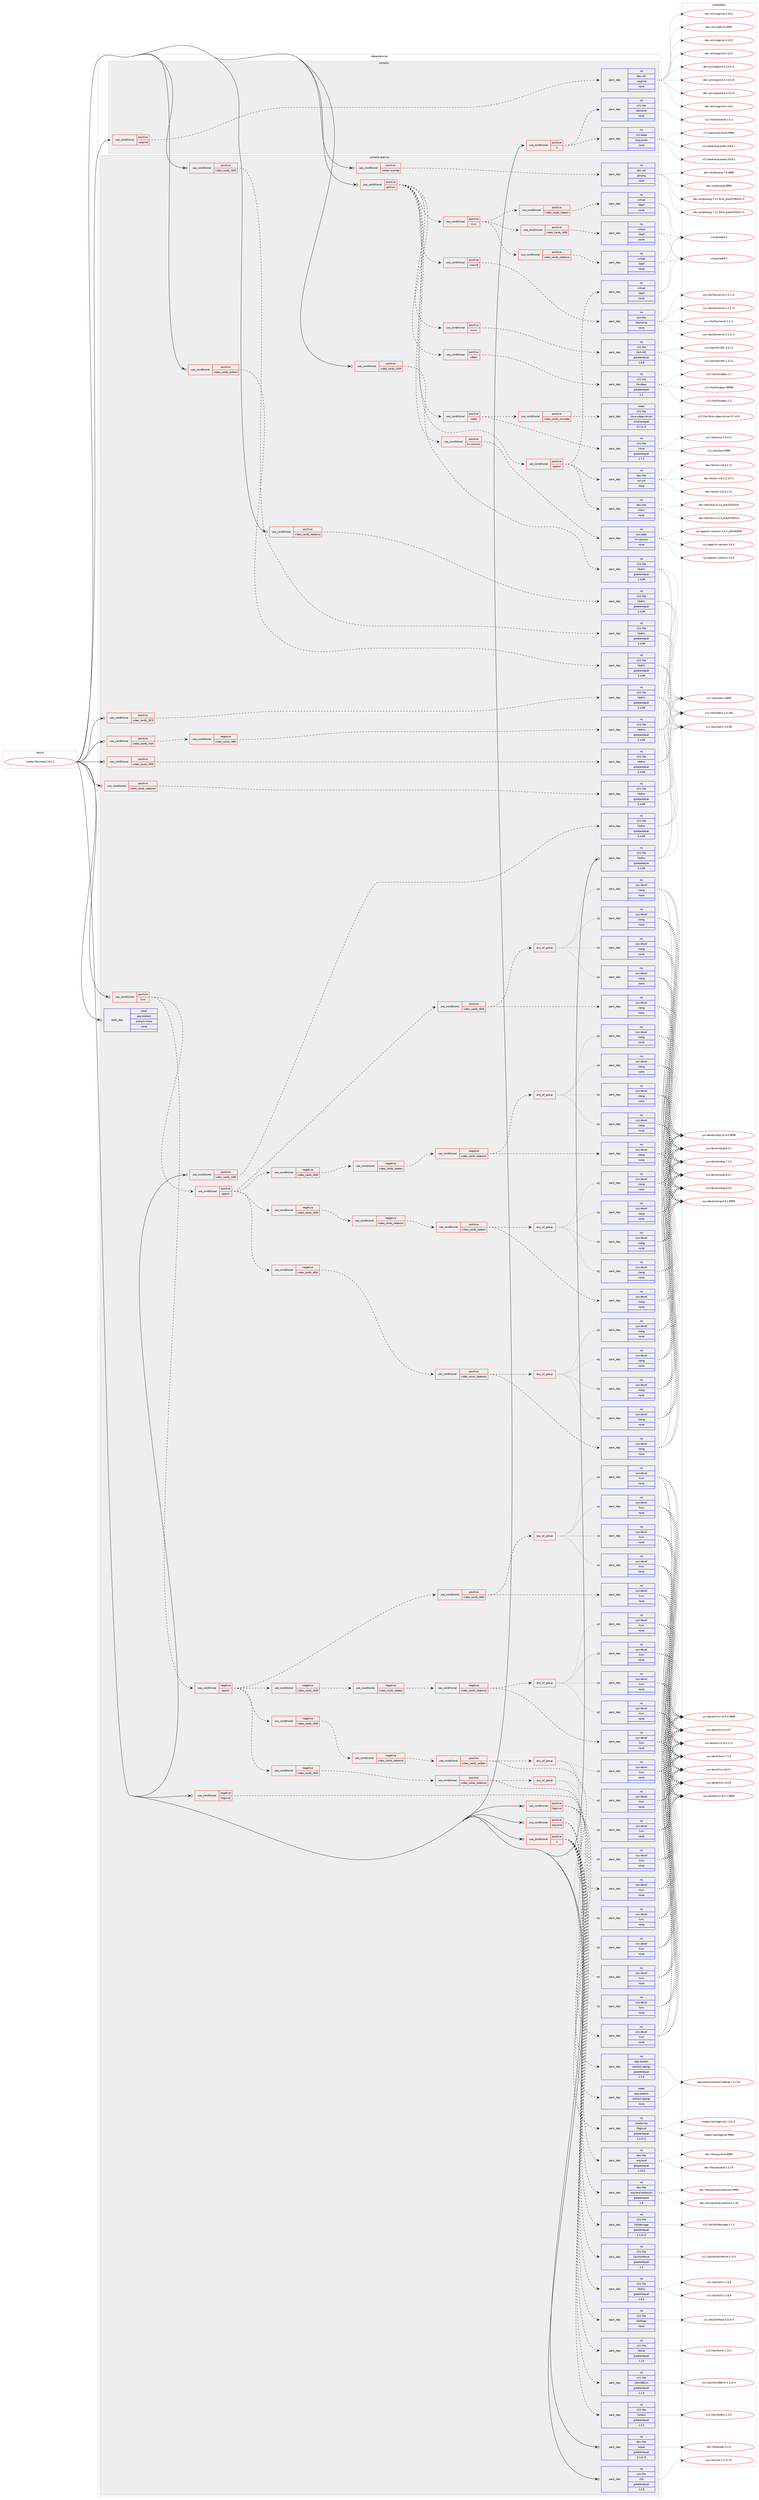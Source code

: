 digraph prolog {

# *************
# Graph options
# *************

newrank=true;
concentrate=true;
compound=true;
graph [rankdir=LR,fontname=Helvetica,fontsize=10,ranksep=1.5];#, ranksep=2.5, nodesep=0.2];
edge  [arrowhead=vee];
node  [fontname=Helvetica,fontsize=10];

# **********
# The ebuild
# **********

subgraph cluster_leftcol {
color=gray;
label=<<i>ebuild</i>>;
id [label="media-libs/mesa-19.2.2", color=red, width=4, href="../media-libs/mesa-19.2.2.svg"];
}

# ****************
# The dependencies
# ****************

subgraph cluster_midcol {
color=gray;
label=<<i>dependencies</i>>;
subgraph cluster_compile {
fillcolor="#eeeeee";
style=filled;
label=<<i>compile</i>>;
subgraph cond192081 {
dependency789616 [label=<<TABLE BORDER="0" CELLBORDER="1" CELLSPACING="0" CELLPADDING="4"><TR><TD ROWSPAN="3" CELLPADDING="10">use_conditional</TD></TR><TR><TD>positive</TD></TR><TR><TD>X</TD></TR></TABLE>>, shape=none, color=red];
subgraph pack583756 {
dependency789617 [label=<<TABLE BORDER="0" CELLBORDER="1" CELLSPACING="0" CELLPADDING="4" WIDTH="220"><TR><TD ROWSPAN="6" CELLPADDING="30">pack_dep</TD></TR><TR><TD WIDTH="110">no</TD></TR><TR><TD>x11-libs</TD></TR><TR><TD>libXrandr</TD></TR><TR><TD>none</TD></TR><TR><TD></TD></TR></TABLE>>, shape=none, color=blue];
}
dependency789616:e -> dependency789617:w [weight=20,style="dashed",arrowhead="vee"];
subgraph pack583757 {
dependency789618 [label=<<TABLE BORDER="0" CELLBORDER="1" CELLSPACING="0" CELLPADDING="4" WIDTH="220"><TR><TD ROWSPAN="6" CELLPADDING="30">pack_dep</TD></TR><TR><TD WIDTH="110">no</TD></TR><TR><TD>x11-base</TD></TR><TR><TD>xorg-proto</TD></TR><TR><TD>none</TD></TR><TR><TD></TD></TR></TABLE>>, shape=none, color=blue];
}
dependency789616:e -> dependency789618:w [weight=20,style="dashed",arrowhead="vee"];
}
id:e -> dependency789616:w [weight=20,style="solid",arrowhead="vee"];
subgraph cond192082 {
dependency789619 [label=<<TABLE BORDER="0" CELLBORDER="1" CELLSPACING="0" CELLPADDING="4"><TR><TD ROWSPAN="3" CELLPADDING="10">use_conditional</TD></TR><TR><TD>positive</TD></TR><TR><TD>valgrind</TD></TR></TABLE>>, shape=none, color=red];
subgraph pack583758 {
dependency789620 [label=<<TABLE BORDER="0" CELLBORDER="1" CELLSPACING="0" CELLPADDING="4" WIDTH="220"><TR><TD ROWSPAN="6" CELLPADDING="30">pack_dep</TD></TR><TR><TD WIDTH="110">no</TD></TR><TR><TD>dev-util</TD></TR><TR><TD>valgrind</TD></TR><TR><TD>none</TD></TR><TR><TD></TD></TR></TABLE>>, shape=none, color=blue];
}
dependency789619:e -> dependency789620:w [weight=20,style="dashed",arrowhead="vee"];
}
id:e -> dependency789619:w [weight=20,style="solid",arrowhead="vee"];
}
subgraph cluster_compileandrun {
fillcolor="#eeeeee";
style=filled;
label=<<i>compile and run</i>>;
subgraph cond192083 {
dependency789621 [label=<<TABLE BORDER="0" CELLBORDER="1" CELLSPACING="0" CELLPADDING="4"><TR><TD ROWSPAN="3" CELLPADDING="10">use_conditional</TD></TR><TR><TD>negative</TD></TR><TR><TD>libglvnd</TD></TR></TABLE>>, shape=none, color=red];
subgraph pack583759 {
dependency789622 [label=<<TABLE BORDER="0" CELLBORDER="1" CELLSPACING="0" CELLPADDING="4" WIDTH="220"><TR><TD ROWSPAN="6" CELLPADDING="30">pack_dep</TD></TR><TR><TD WIDTH="110">no</TD></TR><TR><TD>app-eselect</TD></TR><TR><TD>eselect-opengl</TD></TR><TR><TD>greaterequal</TD></TR><TR><TD>1.3.0</TD></TR></TABLE>>, shape=none, color=blue];
}
dependency789621:e -> dependency789622:w [weight=20,style="dashed",arrowhead="vee"];
}
id:e -> dependency789621:w [weight=20,style="solid",arrowhead="odotvee"];
subgraph cond192084 {
dependency789623 [label=<<TABLE BORDER="0" CELLBORDER="1" CELLSPACING="0" CELLPADDING="4"><TR><TD ROWSPAN="3" CELLPADDING="10">use_conditional</TD></TR><TR><TD>positive</TD></TR><TR><TD>X</TD></TR></TABLE>>, shape=none, color=red];
subgraph pack583760 {
dependency789624 [label=<<TABLE BORDER="0" CELLBORDER="1" CELLSPACING="0" CELLPADDING="4" WIDTH="220"><TR><TD ROWSPAN="6" CELLPADDING="30">pack_dep</TD></TR><TR><TD WIDTH="110">no</TD></TR><TR><TD>x11-libs</TD></TR><TR><TD>libX11</TD></TR><TR><TD>greaterequal</TD></TR><TR><TD>1.6.2</TD></TR></TABLE>>, shape=none, color=blue];
}
dependency789623:e -> dependency789624:w [weight=20,style="dashed",arrowhead="vee"];
subgraph pack583761 {
dependency789625 [label=<<TABLE BORDER="0" CELLBORDER="1" CELLSPACING="0" CELLPADDING="4" WIDTH="220"><TR><TD ROWSPAN="6" CELLPADDING="30">pack_dep</TD></TR><TR><TD WIDTH="110">no</TD></TR><TR><TD>x11-libs</TD></TR><TR><TD>libxshmfence</TD></TR><TR><TD>greaterequal</TD></TR><TR><TD>1.1</TD></TR></TABLE>>, shape=none, color=blue];
}
dependency789623:e -> dependency789625:w [weight=20,style="dashed",arrowhead="vee"];
subgraph pack583762 {
dependency789626 [label=<<TABLE BORDER="0" CELLBORDER="1" CELLSPACING="0" CELLPADDING="4" WIDTH="220"><TR><TD ROWSPAN="6" CELLPADDING="30">pack_dep</TD></TR><TR><TD WIDTH="110">no</TD></TR><TR><TD>x11-libs</TD></TR><TR><TD>libXdamage</TD></TR><TR><TD>greaterequal</TD></TR><TR><TD>1.1.4-r1</TD></TR></TABLE>>, shape=none, color=blue];
}
dependency789623:e -> dependency789626:w [weight=20,style="dashed",arrowhead="vee"];
subgraph pack583763 {
dependency789627 [label=<<TABLE BORDER="0" CELLBORDER="1" CELLSPACING="0" CELLPADDING="4" WIDTH="220"><TR><TD ROWSPAN="6" CELLPADDING="30">pack_dep</TD></TR><TR><TD WIDTH="110">no</TD></TR><TR><TD>x11-libs</TD></TR><TR><TD>libXext</TD></TR><TR><TD>greaterequal</TD></TR><TR><TD>1.3.2</TD></TR></TABLE>>, shape=none, color=blue];
}
dependency789623:e -> dependency789627:w [weight=20,style="dashed",arrowhead="vee"];
subgraph pack583764 {
dependency789628 [label=<<TABLE BORDER="0" CELLBORDER="1" CELLSPACING="0" CELLPADDING="4" WIDTH="220"><TR><TD ROWSPAN="6" CELLPADDING="30">pack_dep</TD></TR><TR><TD WIDTH="110">no</TD></TR><TR><TD>x11-libs</TD></TR><TR><TD>libXxf86vm</TD></TR><TR><TD>greaterequal</TD></TR><TR><TD>1.1.3</TD></TR></TABLE>>, shape=none, color=blue];
}
dependency789623:e -> dependency789628:w [weight=20,style="dashed",arrowhead="vee"];
subgraph pack583765 {
dependency789629 [label=<<TABLE BORDER="0" CELLBORDER="1" CELLSPACING="0" CELLPADDING="4" WIDTH="220"><TR><TD ROWSPAN="6" CELLPADDING="30">pack_dep</TD></TR><TR><TD WIDTH="110">no</TD></TR><TR><TD>x11-libs</TD></TR><TR><TD>libxcb</TD></TR><TR><TD>greaterequal</TD></TR><TR><TD>1.13</TD></TR></TABLE>>, shape=none, color=blue];
}
dependency789623:e -> dependency789629:w [weight=20,style="dashed",arrowhead="vee"];
subgraph pack583766 {
dependency789630 [label=<<TABLE BORDER="0" CELLBORDER="1" CELLSPACING="0" CELLPADDING="4" WIDTH="220"><TR><TD ROWSPAN="6" CELLPADDING="30">pack_dep</TD></TR><TR><TD WIDTH="110">no</TD></TR><TR><TD>x11-libs</TD></TR><TR><TD>libXfixes</TD></TR><TR><TD>none</TD></TR><TR><TD></TD></TR></TABLE>>, shape=none, color=blue];
}
dependency789623:e -> dependency789630:w [weight=20,style="dashed",arrowhead="vee"];
}
id:e -> dependency789623:w [weight=20,style="solid",arrowhead="odotvee"];
subgraph cond192085 {
dependency789631 [label=<<TABLE BORDER="0" CELLBORDER="1" CELLSPACING="0" CELLPADDING="4"><TR><TD ROWSPAN="3" CELLPADDING="10">use_conditional</TD></TR><TR><TD>positive</TD></TR><TR><TD>gallium</TD></TR></TABLE>>, shape=none, color=red];
subgraph cond192086 {
dependency789632 [label=<<TABLE BORDER="0" CELLBORDER="1" CELLSPACING="0" CELLPADDING="4"><TR><TD ROWSPAN="3" CELLPADDING="10">use_conditional</TD></TR><TR><TD>positive</TD></TR><TR><TD>unwind</TD></TR></TABLE>>, shape=none, color=red];
subgraph pack583767 {
dependency789633 [label=<<TABLE BORDER="0" CELLBORDER="1" CELLSPACING="0" CELLPADDING="4" WIDTH="220"><TR><TD ROWSPAN="6" CELLPADDING="30">pack_dep</TD></TR><TR><TD WIDTH="110">no</TD></TR><TR><TD>sys-libs</TD></TR><TR><TD>libunwind</TD></TR><TR><TD>none</TD></TR><TR><TD></TD></TR></TABLE>>, shape=none, color=blue];
}
dependency789632:e -> dependency789633:w [weight=20,style="dashed",arrowhead="vee"];
}
dependency789631:e -> dependency789632:w [weight=20,style="dashed",arrowhead="vee"];
subgraph cond192087 {
dependency789634 [label=<<TABLE BORDER="0" CELLBORDER="1" CELLSPACING="0" CELLPADDING="4"><TR><TD ROWSPAN="3" CELLPADDING="10">use_conditional</TD></TR><TR><TD>positive</TD></TR><TR><TD>llvm</TD></TR></TABLE>>, shape=none, color=red];
subgraph cond192088 {
dependency789635 [label=<<TABLE BORDER="0" CELLBORDER="1" CELLSPACING="0" CELLPADDING="4"><TR><TD ROWSPAN="3" CELLPADDING="10">use_conditional</TD></TR><TR><TD>positive</TD></TR><TR><TD>video_cards_radeonsi</TD></TR></TABLE>>, shape=none, color=red];
subgraph pack583768 {
dependency789636 [label=<<TABLE BORDER="0" CELLBORDER="1" CELLSPACING="0" CELLPADDING="4" WIDTH="220"><TR><TD ROWSPAN="6" CELLPADDING="30">pack_dep</TD></TR><TR><TD WIDTH="110">no</TD></TR><TR><TD>virtual</TD></TR><TR><TD>libelf</TD></TR><TR><TD>none</TD></TR><TR><TD></TD></TR></TABLE>>, shape=none, color=blue];
}
dependency789635:e -> dependency789636:w [weight=20,style="dashed",arrowhead="vee"];
}
dependency789634:e -> dependency789635:w [weight=20,style="dashed",arrowhead="vee"];
subgraph cond192089 {
dependency789637 [label=<<TABLE BORDER="0" CELLBORDER="1" CELLSPACING="0" CELLPADDING="4"><TR><TD ROWSPAN="3" CELLPADDING="10">use_conditional</TD></TR><TR><TD>positive</TD></TR><TR><TD>video_cards_r600</TD></TR></TABLE>>, shape=none, color=red];
subgraph pack583769 {
dependency789638 [label=<<TABLE BORDER="0" CELLBORDER="1" CELLSPACING="0" CELLPADDING="4" WIDTH="220"><TR><TD ROWSPAN="6" CELLPADDING="30">pack_dep</TD></TR><TR><TD WIDTH="110">no</TD></TR><TR><TD>virtual</TD></TR><TR><TD>libelf</TD></TR><TR><TD>none</TD></TR><TR><TD></TD></TR></TABLE>>, shape=none, color=blue];
}
dependency789637:e -> dependency789638:w [weight=20,style="dashed",arrowhead="vee"];
}
dependency789634:e -> dependency789637:w [weight=20,style="dashed",arrowhead="vee"];
subgraph cond192090 {
dependency789639 [label=<<TABLE BORDER="0" CELLBORDER="1" CELLSPACING="0" CELLPADDING="4"><TR><TD ROWSPAN="3" CELLPADDING="10">use_conditional</TD></TR><TR><TD>positive</TD></TR><TR><TD>video_cards_radeon</TD></TR></TABLE>>, shape=none, color=red];
subgraph pack583770 {
dependency789640 [label=<<TABLE BORDER="0" CELLBORDER="1" CELLSPACING="0" CELLPADDING="4" WIDTH="220"><TR><TD ROWSPAN="6" CELLPADDING="30">pack_dep</TD></TR><TR><TD WIDTH="110">no</TD></TR><TR><TD>virtual</TD></TR><TR><TD>libelf</TD></TR><TR><TD>none</TD></TR><TR><TD></TD></TR></TABLE>>, shape=none, color=blue];
}
dependency789639:e -> dependency789640:w [weight=20,style="dashed",arrowhead="vee"];
}
dependency789634:e -> dependency789639:w [weight=20,style="dashed",arrowhead="vee"];
}
dependency789631:e -> dependency789634:w [weight=20,style="dashed",arrowhead="vee"];
subgraph cond192091 {
dependency789641 [label=<<TABLE BORDER="0" CELLBORDER="1" CELLSPACING="0" CELLPADDING="4"><TR><TD ROWSPAN="3" CELLPADDING="10">use_conditional</TD></TR><TR><TD>positive</TD></TR><TR><TD>lm-sensors</TD></TR></TABLE>>, shape=none, color=red];
subgraph pack583771 {
dependency789642 [label=<<TABLE BORDER="0" CELLBORDER="1" CELLSPACING="0" CELLPADDING="4" WIDTH="220"><TR><TD ROWSPAN="6" CELLPADDING="30">pack_dep</TD></TR><TR><TD WIDTH="110">no</TD></TR><TR><TD>sys-apps</TD></TR><TR><TD>lm-sensors</TD></TR><TR><TD>none</TD></TR><TR><TD></TD></TR></TABLE>>, shape=none, color=blue];
}
dependency789641:e -> dependency789642:w [weight=20,style="dashed",arrowhead="vee"];
}
dependency789631:e -> dependency789641:w [weight=20,style="dashed",arrowhead="vee"];
subgraph cond192092 {
dependency789643 [label=<<TABLE BORDER="0" CELLBORDER="1" CELLSPACING="0" CELLPADDING="4"><TR><TD ROWSPAN="3" CELLPADDING="10">use_conditional</TD></TR><TR><TD>positive</TD></TR><TR><TD>opencl</TD></TR></TABLE>>, shape=none, color=red];
subgraph pack583772 {
dependency789644 [label=<<TABLE BORDER="0" CELLBORDER="1" CELLSPACING="0" CELLPADDING="4" WIDTH="220"><TR><TD ROWSPAN="6" CELLPADDING="30">pack_dep</TD></TR><TR><TD WIDTH="110">no</TD></TR><TR><TD>dev-libs</TD></TR><TR><TD>ocl-icd</TD></TR><TR><TD>none</TD></TR><TR><TD></TD></TR></TABLE>>, shape=none, color=blue];
}
dependency789643:e -> dependency789644:w [weight=20,style="dashed",arrowhead="vee"];
subgraph pack583773 {
dependency789645 [label=<<TABLE BORDER="0" CELLBORDER="1" CELLSPACING="0" CELLPADDING="4" WIDTH="220"><TR><TD ROWSPAN="6" CELLPADDING="30">pack_dep</TD></TR><TR><TD WIDTH="110">no</TD></TR><TR><TD>dev-libs</TD></TR><TR><TD>libclc</TD></TR><TR><TD>none</TD></TR><TR><TD></TD></TR></TABLE>>, shape=none, color=blue];
}
dependency789643:e -> dependency789645:w [weight=20,style="dashed",arrowhead="vee"];
subgraph pack583774 {
dependency789646 [label=<<TABLE BORDER="0" CELLBORDER="1" CELLSPACING="0" CELLPADDING="4" WIDTH="220"><TR><TD ROWSPAN="6" CELLPADDING="30">pack_dep</TD></TR><TR><TD WIDTH="110">no</TD></TR><TR><TD>virtual</TD></TR><TR><TD>libelf</TD></TR><TR><TD>none</TD></TR><TR><TD></TD></TR></TABLE>>, shape=none, color=blue];
}
dependency789643:e -> dependency789646:w [weight=20,style="dashed",arrowhead="vee"];
}
dependency789631:e -> dependency789643:w [weight=20,style="dashed",arrowhead="vee"];
subgraph cond192093 {
dependency789647 [label=<<TABLE BORDER="0" CELLBORDER="1" CELLSPACING="0" CELLPADDING="4"><TR><TD ROWSPAN="3" CELLPADDING="10">use_conditional</TD></TR><TR><TD>positive</TD></TR><TR><TD>vaapi</TD></TR></TABLE>>, shape=none, color=red];
subgraph pack583775 {
dependency789648 [label=<<TABLE BORDER="0" CELLBORDER="1" CELLSPACING="0" CELLPADDING="4" WIDTH="220"><TR><TD ROWSPAN="6" CELLPADDING="30">pack_dep</TD></TR><TR><TD WIDTH="110">no</TD></TR><TR><TD>x11-libs</TD></TR><TR><TD>libva</TD></TR><TR><TD>greaterequal</TD></TR><TR><TD>1.7.3</TD></TR></TABLE>>, shape=none, color=blue];
}
dependency789647:e -> dependency789648:w [weight=20,style="dashed",arrowhead="vee"];
subgraph cond192094 {
dependency789649 [label=<<TABLE BORDER="0" CELLBORDER="1" CELLSPACING="0" CELLPADDING="4"><TR><TD ROWSPAN="3" CELLPADDING="10">use_conditional</TD></TR><TR><TD>positive</TD></TR><TR><TD>video_cards_nouveau</TD></TR></TABLE>>, shape=none, color=red];
subgraph pack583776 {
dependency789650 [label=<<TABLE BORDER="0" CELLBORDER="1" CELLSPACING="0" CELLPADDING="4" WIDTH="220"><TR><TD ROWSPAN="6" CELLPADDING="30">pack_dep</TD></TR><TR><TD WIDTH="110">weak</TD></TR><TR><TD>x11-libs</TD></TR><TR><TD>libva-vdpau-driver</TD></TR><TR><TD>smallerequal</TD></TR><TR><TD>0.7.4-r3</TD></TR></TABLE>>, shape=none, color=blue];
}
dependency789649:e -> dependency789650:w [weight=20,style="dashed",arrowhead="vee"];
}
dependency789647:e -> dependency789649:w [weight=20,style="dashed",arrowhead="vee"];
}
dependency789631:e -> dependency789647:w [weight=20,style="dashed",arrowhead="vee"];
subgraph cond192095 {
dependency789651 [label=<<TABLE BORDER="0" CELLBORDER="1" CELLSPACING="0" CELLPADDING="4"><TR><TD ROWSPAN="3" CELLPADDING="10">use_conditional</TD></TR><TR><TD>positive</TD></TR><TR><TD>vdpau</TD></TR></TABLE>>, shape=none, color=red];
subgraph pack583777 {
dependency789652 [label=<<TABLE BORDER="0" CELLBORDER="1" CELLSPACING="0" CELLPADDING="4" WIDTH="220"><TR><TD ROWSPAN="6" CELLPADDING="30">pack_dep</TD></TR><TR><TD WIDTH="110">no</TD></TR><TR><TD>x11-libs</TD></TR><TR><TD>libvdpau</TD></TR><TR><TD>greaterequal</TD></TR><TR><TD>1.1</TD></TR></TABLE>>, shape=none, color=blue];
}
dependency789651:e -> dependency789652:w [weight=20,style="dashed",arrowhead="vee"];
}
dependency789631:e -> dependency789651:w [weight=20,style="dashed",arrowhead="vee"];
subgraph cond192096 {
dependency789653 [label=<<TABLE BORDER="0" CELLBORDER="1" CELLSPACING="0" CELLPADDING="4"><TR><TD ROWSPAN="3" CELLPADDING="10">use_conditional</TD></TR><TR><TD>positive</TD></TR><TR><TD>xvmc</TD></TR></TABLE>>, shape=none, color=red];
subgraph pack583778 {
dependency789654 [label=<<TABLE BORDER="0" CELLBORDER="1" CELLSPACING="0" CELLPADDING="4" WIDTH="220"><TR><TD ROWSPAN="6" CELLPADDING="30">pack_dep</TD></TR><TR><TD WIDTH="110">no</TD></TR><TR><TD>x11-libs</TD></TR><TR><TD>libXvMC</TD></TR><TR><TD>greaterequal</TD></TR><TR><TD>1.0.8</TD></TR></TABLE>>, shape=none, color=blue];
}
dependency789653:e -> dependency789654:w [weight=20,style="dashed",arrowhead="vee"];
}
dependency789631:e -> dependency789653:w [weight=20,style="dashed",arrowhead="vee"];
}
id:e -> dependency789631:w [weight=20,style="solid",arrowhead="odotvee"];
subgraph cond192097 {
dependency789655 [label=<<TABLE BORDER="0" CELLBORDER="1" CELLSPACING="0" CELLPADDING="4"><TR><TD ROWSPAN="3" CELLPADDING="10">use_conditional</TD></TR><TR><TD>positive</TD></TR><TR><TD>libglvnd</TD></TR></TABLE>>, shape=none, color=red];
subgraph pack583779 {
dependency789656 [label=<<TABLE BORDER="0" CELLBORDER="1" CELLSPACING="0" CELLPADDING="4" WIDTH="220"><TR><TD ROWSPAN="6" CELLPADDING="30">pack_dep</TD></TR><TR><TD WIDTH="110">no</TD></TR><TR><TD>media-libs</TD></TR><TR><TD>libglvnd</TD></TR><TR><TD>greaterequal</TD></TR><TR><TD>1.2.0-r1</TD></TR></TABLE>>, shape=none, color=blue];
}
dependency789655:e -> dependency789656:w [weight=20,style="dashed",arrowhead="vee"];
subgraph pack583780 {
dependency789657 [label=<<TABLE BORDER="0" CELLBORDER="1" CELLSPACING="0" CELLPADDING="4" WIDTH="220"><TR><TD ROWSPAN="6" CELLPADDING="30">pack_dep</TD></TR><TR><TD WIDTH="110">weak</TD></TR><TR><TD>app-eselect</TD></TR><TR><TD>eselect-opengl</TD></TR><TR><TD>none</TD></TR><TR><TD></TD></TR></TABLE>>, shape=none, color=blue];
}
dependency789655:e -> dependency789657:w [weight=20,style="dashed",arrowhead="vee"];
}
id:e -> dependency789655:w [weight=20,style="solid",arrowhead="odotvee"];
subgraph cond192098 {
dependency789658 [label=<<TABLE BORDER="0" CELLBORDER="1" CELLSPACING="0" CELLPADDING="4"><TR><TD ROWSPAN="3" CELLPADDING="10">use_conditional</TD></TR><TR><TD>positive</TD></TR><TR><TD>llvm</TD></TR></TABLE>>, shape=none, color=red];
subgraph cond192099 {
dependency789659 [label=<<TABLE BORDER="0" CELLBORDER="1" CELLSPACING="0" CELLPADDING="4"><TR><TD ROWSPAN="3" CELLPADDING="10">use_conditional</TD></TR><TR><TD>positive</TD></TR><TR><TD>opencl</TD></TR></TABLE>>, shape=none, color=red];
subgraph cond192100 {
dependency789660 [label=<<TABLE BORDER="0" CELLBORDER="1" CELLSPACING="0" CELLPADDING="4"><TR><TD ROWSPAN="3" CELLPADDING="10">use_conditional</TD></TR><TR><TD>positive</TD></TR><TR><TD>video_cards_r600</TD></TR></TABLE>>, shape=none, color=red];
subgraph any13343 {
dependency789661 [label=<<TABLE BORDER="0" CELLBORDER="1" CELLSPACING="0" CELLPADDING="4"><TR><TD CELLPADDING="10">any_of_group</TD></TR></TABLE>>, shape=none, color=red];subgraph pack583781 {
dependency789662 [label=<<TABLE BORDER="0" CELLBORDER="1" CELLSPACING="0" CELLPADDING="4" WIDTH="220"><TR><TD ROWSPAN="6" CELLPADDING="30">pack_dep</TD></TR><TR><TD WIDTH="110">no</TD></TR><TR><TD>sys-devel</TD></TR><TR><TD>clang</TD></TR><TR><TD>none</TD></TR><TR><TD></TD></TR></TABLE>>, shape=none, color=blue];
}
dependency789661:e -> dependency789662:w [weight=20,style="dotted",arrowhead="oinv"];
subgraph pack583782 {
dependency789663 [label=<<TABLE BORDER="0" CELLBORDER="1" CELLSPACING="0" CELLPADDING="4" WIDTH="220"><TR><TD ROWSPAN="6" CELLPADDING="30">pack_dep</TD></TR><TR><TD WIDTH="110">no</TD></TR><TR><TD>sys-devel</TD></TR><TR><TD>clang</TD></TR><TR><TD>none</TD></TR><TR><TD></TD></TR></TABLE>>, shape=none, color=blue];
}
dependency789661:e -> dependency789663:w [weight=20,style="dotted",arrowhead="oinv"];
subgraph pack583783 {
dependency789664 [label=<<TABLE BORDER="0" CELLBORDER="1" CELLSPACING="0" CELLPADDING="4" WIDTH="220"><TR><TD ROWSPAN="6" CELLPADDING="30">pack_dep</TD></TR><TR><TD WIDTH="110">no</TD></TR><TR><TD>sys-devel</TD></TR><TR><TD>clang</TD></TR><TR><TD>none</TD></TR><TR><TD></TD></TR></TABLE>>, shape=none, color=blue];
}
dependency789661:e -> dependency789664:w [weight=20,style="dotted",arrowhead="oinv"];
subgraph pack583784 {
dependency789665 [label=<<TABLE BORDER="0" CELLBORDER="1" CELLSPACING="0" CELLPADDING="4" WIDTH="220"><TR><TD ROWSPAN="6" CELLPADDING="30">pack_dep</TD></TR><TR><TD WIDTH="110">no</TD></TR><TR><TD>sys-devel</TD></TR><TR><TD>clang</TD></TR><TR><TD>none</TD></TR><TR><TD></TD></TR></TABLE>>, shape=none, color=blue];
}
dependency789661:e -> dependency789665:w [weight=20,style="dotted",arrowhead="oinv"];
}
dependency789660:e -> dependency789661:w [weight=20,style="dashed",arrowhead="vee"];
subgraph pack583785 {
dependency789666 [label=<<TABLE BORDER="0" CELLBORDER="1" CELLSPACING="0" CELLPADDING="4" WIDTH="220"><TR><TD ROWSPAN="6" CELLPADDING="30">pack_dep</TD></TR><TR><TD WIDTH="110">no</TD></TR><TR><TD>sys-devel</TD></TR><TR><TD>clang</TD></TR><TR><TD>none</TD></TR><TR><TD></TD></TR></TABLE>>, shape=none, color=blue];
}
dependency789660:e -> dependency789666:w [weight=20,style="dashed",arrowhead="vee"];
}
dependency789659:e -> dependency789660:w [weight=20,style="dashed",arrowhead="vee"];
subgraph cond192101 {
dependency789667 [label=<<TABLE BORDER="0" CELLBORDER="1" CELLSPACING="0" CELLPADDING="4"><TR><TD ROWSPAN="3" CELLPADDING="10">use_conditional</TD></TR><TR><TD>negative</TD></TR><TR><TD>video_cards_r600</TD></TR></TABLE>>, shape=none, color=red];
subgraph cond192102 {
dependency789668 [label=<<TABLE BORDER="0" CELLBORDER="1" CELLSPACING="0" CELLPADDING="4"><TR><TD ROWSPAN="3" CELLPADDING="10">use_conditional</TD></TR><TR><TD>positive</TD></TR><TR><TD>video_cards_radeonsi</TD></TR></TABLE>>, shape=none, color=red];
subgraph any13344 {
dependency789669 [label=<<TABLE BORDER="0" CELLBORDER="1" CELLSPACING="0" CELLPADDING="4"><TR><TD CELLPADDING="10">any_of_group</TD></TR></TABLE>>, shape=none, color=red];subgraph pack583786 {
dependency789670 [label=<<TABLE BORDER="0" CELLBORDER="1" CELLSPACING="0" CELLPADDING="4" WIDTH="220"><TR><TD ROWSPAN="6" CELLPADDING="30">pack_dep</TD></TR><TR><TD WIDTH="110">no</TD></TR><TR><TD>sys-devel</TD></TR><TR><TD>clang</TD></TR><TR><TD>none</TD></TR><TR><TD></TD></TR></TABLE>>, shape=none, color=blue];
}
dependency789669:e -> dependency789670:w [weight=20,style="dotted",arrowhead="oinv"];
subgraph pack583787 {
dependency789671 [label=<<TABLE BORDER="0" CELLBORDER="1" CELLSPACING="0" CELLPADDING="4" WIDTH="220"><TR><TD ROWSPAN="6" CELLPADDING="30">pack_dep</TD></TR><TR><TD WIDTH="110">no</TD></TR><TR><TD>sys-devel</TD></TR><TR><TD>clang</TD></TR><TR><TD>none</TD></TR><TR><TD></TD></TR></TABLE>>, shape=none, color=blue];
}
dependency789669:e -> dependency789671:w [weight=20,style="dotted",arrowhead="oinv"];
subgraph pack583788 {
dependency789672 [label=<<TABLE BORDER="0" CELLBORDER="1" CELLSPACING="0" CELLPADDING="4" WIDTH="220"><TR><TD ROWSPAN="6" CELLPADDING="30">pack_dep</TD></TR><TR><TD WIDTH="110">no</TD></TR><TR><TD>sys-devel</TD></TR><TR><TD>clang</TD></TR><TR><TD>none</TD></TR><TR><TD></TD></TR></TABLE>>, shape=none, color=blue];
}
dependency789669:e -> dependency789672:w [weight=20,style="dotted",arrowhead="oinv"];
subgraph pack583789 {
dependency789673 [label=<<TABLE BORDER="0" CELLBORDER="1" CELLSPACING="0" CELLPADDING="4" WIDTH="220"><TR><TD ROWSPAN="6" CELLPADDING="30">pack_dep</TD></TR><TR><TD WIDTH="110">no</TD></TR><TR><TD>sys-devel</TD></TR><TR><TD>clang</TD></TR><TR><TD>none</TD></TR><TR><TD></TD></TR></TABLE>>, shape=none, color=blue];
}
dependency789669:e -> dependency789673:w [weight=20,style="dotted",arrowhead="oinv"];
}
dependency789668:e -> dependency789669:w [weight=20,style="dashed",arrowhead="vee"];
subgraph pack583790 {
dependency789674 [label=<<TABLE BORDER="0" CELLBORDER="1" CELLSPACING="0" CELLPADDING="4" WIDTH="220"><TR><TD ROWSPAN="6" CELLPADDING="30">pack_dep</TD></TR><TR><TD WIDTH="110">no</TD></TR><TR><TD>sys-devel</TD></TR><TR><TD>clang</TD></TR><TR><TD>none</TD></TR><TR><TD></TD></TR></TABLE>>, shape=none, color=blue];
}
dependency789668:e -> dependency789674:w [weight=20,style="dashed",arrowhead="vee"];
}
dependency789667:e -> dependency789668:w [weight=20,style="dashed",arrowhead="vee"];
}
dependency789659:e -> dependency789667:w [weight=20,style="dashed",arrowhead="vee"];
subgraph cond192103 {
dependency789675 [label=<<TABLE BORDER="0" CELLBORDER="1" CELLSPACING="0" CELLPADDING="4"><TR><TD ROWSPAN="3" CELLPADDING="10">use_conditional</TD></TR><TR><TD>negative</TD></TR><TR><TD>video_cards_r600</TD></TR></TABLE>>, shape=none, color=red];
subgraph cond192104 {
dependency789676 [label=<<TABLE BORDER="0" CELLBORDER="1" CELLSPACING="0" CELLPADDING="4"><TR><TD ROWSPAN="3" CELLPADDING="10">use_conditional</TD></TR><TR><TD>negative</TD></TR><TR><TD>video_cards_radeonsi</TD></TR></TABLE>>, shape=none, color=red];
subgraph cond192105 {
dependency789677 [label=<<TABLE BORDER="0" CELLBORDER="1" CELLSPACING="0" CELLPADDING="4"><TR><TD ROWSPAN="3" CELLPADDING="10">use_conditional</TD></TR><TR><TD>positive</TD></TR><TR><TD>video_cards_radeon</TD></TR></TABLE>>, shape=none, color=red];
subgraph any13345 {
dependency789678 [label=<<TABLE BORDER="0" CELLBORDER="1" CELLSPACING="0" CELLPADDING="4"><TR><TD CELLPADDING="10">any_of_group</TD></TR></TABLE>>, shape=none, color=red];subgraph pack583791 {
dependency789679 [label=<<TABLE BORDER="0" CELLBORDER="1" CELLSPACING="0" CELLPADDING="4" WIDTH="220"><TR><TD ROWSPAN="6" CELLPADDING="30">pack_dep</TD></TR><TR><TD WIDTH="110">no</TD></TR><TR><TD>sys-devel</TD></TR><TR><TD>clang</TD></TR><TR><TD>none</TD></TR><TR><TD></TD></TR></TABLE>>, shape=none, color=blue];
}
dependency789678:e -> dependency789679:w [weight=20,style="dotted",arrowhead="oinv"];
subgraph pack583792 {
dependency789680 [label=<<TABLE BORDER="0" CELLBORDER="1" CELLSPACING="0" CELLPADDING="4" WIDTH="220"><TR><TD ROWSPAN="6" CELLPADDING="30">pack_dep</TD></TR><TR><TD WIDTH="110">no</TD></TR><TR><TD>sys-devel</TD></TR><TR><TD>clang</TD></TR><TR><TD>none</TD></TR><TR><TD></TD></TR></TABLE>>, shape=none, color=blue];
}
dependency789678:e -> dependency789680:w [weight=20,style="dotted",arrowhead="oinv"];
subgraph pack583793 {
dependency789681 [label=<<TABLE BORDER="0" CELLBORDER="1" CELLSPACING="0" CELLPADDING="4" WIDTH="220"><TR><TD ROWSPAN="6" CELLPADDING="30">pack_dep</TD></TR><TR><TD WIDTH="110">no</TD></TR><TR><TD>sys-devel</TD></TR><TR><TD>clang</TD></TR><TR><TD>none</TD></TR><TR><TD></TD></TR></TABLE>>, shape=none, color=blue];
}
dependency789678:e -> dependency789681:w [weight=20,style="dotted",arrowhead="oinv"];
subgraph pack583794 {
dependency789682 [label=<<TABLE BORDER="0" CELLBORDER="1" CELLSPACING="0" CELLPADDING="4" WIDTH="220"><TR><TD ROWSPAN="6" CELLPADDING="30">pack_dep</TD></TR><TR><TD WIDTH="110">no</TD></TR><TR><TD>sys-devel</TD></TR><TR><TD>clang</TD></TR><TR><TD>none</TD></TR><TR><TD></TD></TR></TABLE>>, shape=none, color=blue];
}
dependency789678:e -> dependency789682:w [weight=20,style="dotted",arrowhead="oinv"];
}
dependency789677:e -> dependency789678:w [weight=20,style="dashed",arrowhead="vee"];
subgraph pack583795 {
dependency789683 [label=<<TABLE BORDER="0" CELLBORDER="1" CELLSPACING="0" CELLPADDING="4" WIDTH="220"><TR><TD ROWSPAN="6" CELLPADDING="30">pack_dep</TD></TR><TR><TD WIDTH="110">no</TD></TR><TR><TD>sys-devel</TD></TR><TR><TD>clang</TD></TR><TR><TD>none</TD></TR><TR><TD></TD></TR></TABLE>>, shape=none, color=blue];
}
dependency789677:e -> dependency789683:w [weight=20,style="dashed",arrowhead="vee"];
}
dependency789676:e -> dependency789677:w [weight=20,style="dashed",arrowhead="vee"];
}
dependency789675:e -> dependency789676:w [weight=20,style="dashed",arrowhead="vee"];
}
dependency789659:e -> dependency789675:w [weight=20,style="dashed",arrowhead="vee"];
subgraph cond192106 {
dependency789684 [label=<<TABLE BORDER="0" CELLBORDER="1" CELLSPACING="0" CELLPADDING="4"><TR><TD ROWSPAN="3" CELLPADDING="10">use_conditional</TD></TR><TR><TD>negative</TD></TR><TR><TD>video_cards_r600</TD></TR></TABLE>>, shape=none, color=red];
subgraph cond192107 {
dependency789685 [label=<<TABLE BORDER="0" CELLBORDER="1" CELLSPACING="0" CELLPADDING="4"><TR><TD ROWSPAN="3" CELLPADDING="10">use_conditional</TD></TR><TR><TD>negative</TD></TR><TR><TD>video_cards_radeon</TD></TR></TABLE>>, shape=none, color=red];
subgraph cond192108 {
dependency789686 [label=<<TABLE BORDER="0" CELLBORDER="1" CELLSPACING="0" CELLPADDING="4"><TR><TD ROWSPAN="3" CELLPADDING="10">use_conditional</TD></TR><TR><TD>negative</TD></TR><TR><TD>video_cards_radeonsi</TD></TR></TABLE>>, shape=none, color=red];
subgraph any13346 {
dependency789687 [label=<<TABLE BORDER="0" CELLBORDER="1" CELLSPACING="0" CELLPADDING="4"><TR><TD CELLPADDING="10">any_of_group</TD></TR></TABLE>>, shape=none, color=red];subgraph pack583796 {
dependency789688 [label=<<TABLE BORDER="0" CELLBORDER="1" CELLSPACING="0" CELLPADDING="4" WIDTH="220"><TR><TD ROWSPAN="6" CELLPADDING="30">pack_dep</TD></TR><TR><TD WIDTH="110">no</TD></TR><TR><TD>sys-devel</TD></TR><TR><TD>clang</TD></TR><TR><TD>none</TD></TR><TR><TD></TD></TR></TABLE>>, shape=none, color=blue];
}
dependency789687:e -> dependency789688:w [weight=20,style="dotted",arrowhead="oinv"];
subgraph pack583797 {
dependency789689 [label=<<TABLE BORDER="0" CELLBORDER="1" CELLSPACING="0" CELLPADDING="4" WIDTH="220"><TR><TD ROWSPAN="6" CELLPADDING="30">pack_dep</TD></TR><TR><TD WIDTH="110">no</TD></TR><TR><TD>sys-devel</TD></TR><TR><TD>clang</TD></TR><TR><TD>none</TD></TR><TR><TD></TD></TR></TABLE>>, shape=none, color=blue];
}
dependency789687:e -> dependency789689:w [weight=20,style="dotted",arrowhead="oinv"];
subgraph pack583798 {
dependency789690 [label=<<TABLE BORDER="0" CELLBORDER="1" CELLSPACING="0" CELLPADDING="4" WIDTH="220"><TR><TD ROWSPAN="6" CELLPADDING="30">pack_dep</TD></TR><TR><TD WIDTH="110">no</TD></TR><TR><TD>sys-devel</TD></TR><TR><TD>clang</TD></TR><TR><TD>none</TD></TR><TR><TD></TD></TR></TABLE>>, shape=none, color=blue];
}
dependency789687:e -> dependency789690:w [weight=20,style="dotted",arrowhead="oinv"];
subgraph pack583799 {
dependency789691 [label=<<TABLE BORDER="0" CELLBORDER="1" CELLSPACING="0" CELLPADDING="4" WIDTH="220"><TR><TD ROWSPAN="6" CELLPADDING="30">pack_dep</TD></TR><TR><TD WIDTH="110">no</TD></TR><TR><TD>sys-devel</TD></TR><TR><TD>clang</TD></TR><TR><TD>none</TD></TR><TR><TD></TD></TR></TABLE>>, shape=none, color=blue];
}
dependency789687:e -> dependency789691:w [weight=20,style="dotted",arrowhead="oinv"];
}
dependency789686:e -> dependency789687:w [weight=20,style="dashed",arrowhead="vee"];
subgraph pack583800 {
dependency789692 [label=<<TABLE BORDER="0" CELLBORDER="1" CELLSPACING="0" CELLPADDING="4" WIDTH="220"><TR><TD ROWSPAN="6" CELLPADDING="30">pack_dep</TD></TR><TR><TD WIDTH="110">no</TD></TR><TR><TD>sys-devel</TD></TR><TR><TD>clang</TD></TR><TR><TD>none</TD></TR><TR><TD></TD></TR></TABLE>>, shape=none, color=blue];
}
dependency789686:e -> dependency789692:w [weight=20,style="dashed",arrowhead="vee"];
}
dependency789685:e -> dependency789686:w [weight=20,style="dashed",arrowhead="vee"];
}
dependency789684:e -> dependency789685:w [weight=20,style="dashed",arrowhead="vee"];
}
dependency789659:e -> dependency789684:w [weight=20,style="dashed",arrowhead="vee"];
}
dependency789658:e -> dependency789659:w [weight=20,style="dashed",arrowhead="vee"];
subgraph cond192109 {
dependency789693 [label=<<TABLE BORDER="0" CELLBORDER="1" CELLSPACING="0" CELLPADDING="4"><TR><TD ROWSPAN="3" CELLPADDING="10">use_conditional</TD></TR><TR><TD>negative</TD></TR><TR><TD>opencl</TD></TR></TABLE>>, shape=none, color=red];
subgraph cond192110 {
dependency789694 [label=<<TABLE BORDER="0" CELLBORDER="1" CELLSPACING="0" CELLPADDING="4"><TR><TD ROWSPAN="3" CELLPADDING="10">use_conditional</TD></TR><TR><TD>positive</TD></TR><TR><TD>video_cards_r600</TD></TR></TABLE>>, shape=none, color=red];
subgraph any13347 {
dependency789695 [label=<<TABLE BORDER="0" CELLBORDER="1" CELLSPACING="0" CELLPADDING="4"><TR><TD CELLPADDING="10">any_of_group</TD></TR></TABLE>>, shape=none, color=red];subgraph pack583801 {
dependency789696 [label=<<TABLE BORDER="0" CELLBORDER="1" CELLSPACING="0" CELLPADDING="4" WIDTH="220"><TR><TD ROWSPAN="6" CELLPADDING="30">pack_dep</TD></TR><TR><TD WIDTH="110">no</TD></TR><TR><TD>sys-devel</TD></TR><TR><TD>llvm</TD></TR><TR><TD>none</TD></TR><TR><TD></TD></TR></TABLE>>, shape=none, color=blue];
}
dependency789695:e -> dependency789696:w [weight=20,style="dotted",arrowhead="oinv"];
subgraph pack583802 {
dependency789697 [label=<<TABLE BORDER="0" CELLBORDER="1" CELLSPACING="0" CELLPADDING="4" WIDTH="220"><TR><TD ROWSPAN="6" CELLPADDING="30">pack_dep</TD></TR><TR><TD WIDTH="110">no</TD></TR><TR><TD>sys-devel</TD></TR><TR><TD>llvm</TD></TR><TR><TD>none</TD></TR><TR><TD></TD></TR></TABLE>>, shape=none, color=blue];
}
dependency789695:e -> dependency789697:w [weight=20,style="dotted",arrowhead="oinv"];
subgraph pack583803 {
dependency789698 [label=<<TABLE BORDER="0" CELLBORDER="1" CELLSPACING="0" CELLPADDING="4" WIDTH="220"><TR><TD ROWSPAN="6" CELLPADDING="30">pack_dep</TD></TR><TR><TD WIDTH="110">no</TD></TR><TR><TD>sys-devel</TD></TR><TR><TD>llvm</TD></TR><TR><TD>none</TD></TR><TR><TD></TD></TR></TABLE>>, shape=none, color=blue];
}
dependency789695:e -> dependency789698:w [weight=20,style="dotted",arrowhead="oinv"];
subgraph pack583804 {
dependency789699 [label=<<TABLE BORDER="0" CELLBORDER="1" CELLSPACING="0" CELLPADDING="4" WIDTH="220"><TR><TD ROWSPAN="6" CELLPADDING="30">pack_dep</TD></TR><TR><TD WIDTH="110">no</TD></TR><TR><TD>sys-devel</TD></TR><TR><TD>llvm</TD></TR><TR><TD>none</TD></TR><TR><TD></TD></TR></TABLE>>, shape=none, color=blue];
}
dependency789695:e -> dependency789699:w [weight=20,style="dotted",arrowhead="oinv"];
}
dependency789694:e -> dependency789695:w [weight=20,style="dashed",arrowhead="vee"];
subgraph pack583805 {
dependency789700 [label=<<TABLE BORDER="0" CELLBORDER="1" CELLSPACING="0" CELLPADDING="4" WIDTH="220"><TR><TD ROWSPAN="6" CELLPADDING="30">pack_dep</TD></TR><TR><TD WIDTH="110">no</TD></TR><TR><TD>sys-devel</TD></TR><TR><TD>llvm</TD></TR><TR><TD>none</TD></TR><TR><TD></TD></TR></TABLE>>, shape=none, color=blue];
}
dependency789694:e -> dependency789700:w [weight=20,style="dashed",arrowhead="vee"];
}
dependency789693:e -> dependency789694:w [weight=20,style="dashed",arrowhead="vee"];
subgraph cond192111 {
dependency789701 [label=<<TABLE BORDER="0" CELLBORDER="1" CELLSPACING="0" CELLPADDING="4"><TR><TD ROWSPAN="3" CELLPADDING="10">use_conditional</TD></TR><TR><TD>negative</TD></TR><TR><TD>video_cards_r600</TD></TR></TABLE>>, shape=none, color=red];
subgraph cond192112 {
dependency789702 [label=<<TABLE BORDER="0" CELLBORDER="1" CELLSPACING="0" CELLPADDING="4"><TR><TD ROWSPAN="3" CELLPADDING="10">use_conditional</TD></TR><TR><TD>positive</TD></TR><TR><TD>video_cards_radeonsi</TD></TR></TABLE>>, shape=none, color=red];
subgraph any13348 {
dependency789703 [label=<<TABLE BORDER="0" CELLBORDER="1" CELLSPACING="0" CELLPADDING="4"><TR><TD CELLPADDING="10">any_of_group</TD></TR></TABLE>>, shape=none, color=red];subgraph pack583806 {
dependency789704 [label=<<TABLE BORDER="0" CELLBORDER="1" CELLSPACING="0" CELLPADDING="4" WIDTH="220"><TR><TD ROWSPAN="6" CELLPADDING="30">pack_dep</TD></TR><TR><TD WIDTH="110">no</TD></TR><TR><TD>sys-devel</TD></TR><TR><TD>llvm</TD></TR><TR><TD>none</TD></TR><TR><TD></TD></TR></TABLE>>, shape=none, color=blue];
}
dependency789703:e -> dependency789704:w [weight=20,style="dotted",arrowhead="oinv"];
subgraph pack583807 {
dependency789705 [label=<<TABLE BORDER="0" CELLBORDER="1" CELLSPACING="0" CELLPADDING="4" WIDTH="220"><TR><TD ROWSPAN="6" CELLPADDING="30">pack_dep</TD></TR><TR><TD WIDTH="110">no</TD></TR><TR><TD>sys-devel</TD></TR><TR><TD>llvm</TD></TR><TR><TD>none</TD></TR><TR><TD></TD></TR></TABLE>>, shape=none, color=blue];
}
dependency789703:e -> dependency789705:w [weight=20,style="dotted",arrowhead="oinv"];
subgraph pack583808 {
dependency789706 [label=<<TABLE BORDER="0" CELLBORDER="1" CELLSPACING="0" CELLPADDING="4" WIDTH="220"><TR><TD ROWSPAN="6" CELLPADDING="30">pack_dep</TD></TR><TR><TD WIDTH="110">no</TD></TR><TR><TD>sys-devel</TD></TR><TR><TD>llvm</TD></TR><TR><TD>none</TD></TR><TR><TD></TD></TR></TABLE>>, shape=none, color=blue];
}
dependency789703:e -> dependency789706:w [weight=20,style="dotted",arrowhead="oinv"];
subgraph pack583809 {
dependency789707 [label=<<TABLE BORDER="0" CELLBORDER="1" CELLSPACING="0" CELLPADDING="4" WIDTH="220"><TR><TD ROWSPAN="6" CELLPADDING="30">pack_dep</TD></TR><TR><TD WIDTH="110">no</TD></TR><TR><TD>sys-devel</TD></TR><TR><TD>llvm</TD></TR><TR><TD>none</TD></TR><TR><TD></TD></TR></TABLE>>, shape=none, color=blue];
}
dependency789703:e -> dependency789707:w [weight=20,style="dotted",arrowhead="oinv"];
}
dependency789702:e -> dependency789703:w [weight=20,style="dashed",arrowhead="vee"];
subgraph pack583810 {
dependency789708 [label=<<TABLE BORDER="0" CELLBORDER="1" CELLSPACING="0" CELLPADDING="4" WIDTH="220"><TR><TD ROWSPAN="6" CELLPADDING="30">pack_dep</TD></TR><TR><TD WIDTH="110">no</TD></TR><TR><TD>sys-devel</TD></TR><TR><TD>llvm</TD></TR><TR><TD>none</TD></TR><TR><TD></TD></TR></TABLE>>, shape=none, color=blue];
}
dependency789702:e -> dependency789708:w [weight=20,style="dashed",arrowhead="vee"];
}
dependency789701:e -> dependency789702:w [weight=20,style="dashed",arrowhead="vee"];
}
dependency789693:e -> dependency789701:w [weight=20,style="dashed",arrowhead="vee"];
subgraph cond192113 {
dependency789709 [label=<<TABLE BORDER="0" CELLBORDER="1" CELLSPACING="0" CELLPADDING="4"><TR><TD ROWSPAN="3" CELLPADDING="10">use_conditional</TD></TR><TR><TD>negative</TD></TR><TR><TD>video_cards_r600</TD></TR></TABLE>>, shape=none, color=red];
subgraph cond192114 {
dependency789710 [label=<<TABLE BORDER="0" CELLBORDER="1" CELLSPACING="0" CELLPADDING="4"><TR><TD ROWSPAN="3" CELLPADDING="10">use_conditional</TD></TR><TR><TD>negative</TD></TR><TR><TD>video_cards_radeonsi</TD></TR></TABLE>>, shape=none, color=red];
subgraph cond192115 {
dependency789711 [label=<<TABLE BORDER="0" CELLBORDER="1" CELLSPACING="0" CELLPADDING="4"><TR><TD ROWSPAN="3" CELLPADDING="10">use_conditional</TD></TR><TR><TD>positive</TD></TR><TR><TD>video_cards_radeon</TD></TR></TABLE>>, shape=none, color=red];
subgraph any13349 {
dependency789712 [label=<<TABLE BORDER="0" CELLBORDER="1" CELLSPACING="0" CELLPADDING="4"><TR><TD CELLPADDING="10">any_of_group</TD></TR></TABLE>>, shape=none, color=red];subgraph pack583811 {
dependency789713 [label=<<TABLE BORDER="0" CELLBORDER="1" CELLSPACING="0" CELLPADDING="4" WIDTH="220"><TR><TD ROWSPAN="6" CELLPADDING="30">pack_dep</TD></TR><TR><TD WIDTH="110">no</TD></TR><TR><TD>sys-devel</TD></TR><TR><TD>llvm</TD></TR><TR><TD>none</TD></TR><TR><TD></TD></TR></TABLE>>, shape=none, color=blue];
}
dependency789712:e -> dependency789713:w [weight=20,style="dotted",arrowhead="oinv"];
subgraph pack583812 {
dependency789714 [label=<<TABLE BORDER="0" CELLBORDER="1" CELLSPACING="0" CELLPADDING="4" WIDTH="220"><TR><TD ROWSPAN="6" CELLPADDING="30">pack_dep</TD></TR><TR><TD WIDTH="110">no</TD></TR><TR><TD>sys-devel</TD></TR><TR><TD>llvm</TD></TR><TR><TD>none</TD></TR><TR><TD></TD></TR></TABLE>>, shape=none, color=blue];
}
dependency789712:e -> dependency789714:w [weight=20,style="dotted",arrowhead="oinv"];
subgraph pack583813 {
dependency789715 [label=<<TABLE BORDER="0" CELLBORDER="1" CELLSPACING="0" CELLPADDING="4" WIDTH="220"><TR><TD ROWSPAN="6" CELLPADDING="30">pack_dep</TD></TR><TR><TD WIDTH="110">no</TD></TR><TR><TD>sys-devel</TD></TR><TR><TD>llvm</TD></TR><TR><TD>none</TD></TR><TR><TD></TD></TR></TABLE>>, shape=none, color=blue];
}
dependency789712:e -> dependency789715:w [weight=20,style="dotted",arrowhead="oinv"];
subgraph pack583814 {
dependency789716 [label=<<TABLE BORDER="0" CELLBORDER="1" CELLSPACING="0" CELLPADDING="4" WIDTH="220"><TR><TD ROWSPAN="6" CELLPADDING="30">pack_dep</TD></TR><TR><TD WIDTH="110">no</TD></TR><TR><TD>sys-devel</TD></TR><TR><TD>llvm</TD></TR><TR><TD>none</TD></TR><TR><TD></TD></TR></TABLE>>, shape=none, color=blue];
}
dependency789712:e -> dependency789716:w [weight=20,style="dotted",arrowhead="oinv"];
}
dependency789711:e -> dependency789712:w [weight=20,style="dashed",arrowhead="vee"];
subgraph pack583815 {
dependency789717 [label=<<TABLE BORDER="0" CELLBORDER="1" CELLSPACING="0" CELLPADDING="4" WIDTH="220"><TR><TD ROWSPAN="6" CELLPADDING="30">pack_dep</TD></TR><TR><TD WIDTH="110">no</TD></TR><TR><TD>sys-devel</TD></TR><TR><TD>llvm</TD></TR><TR><TD>none</TD></TR><TR><TD></TD></TR></TABLE>>, shape=none, color=blue];
}
dependency789711:e -> dependency789717:w [weight=20,style="dashed",arrowhead="vee"];
}
dependency789710:e -> dependency789711:w [weight=20,style="dashed",arrowhead="vee"];
}
dependency789709:e -> dependency789710:w [weight=20,style="dashed",arrowhead="vee"];
}
dependency789693:e -> dependency789709:w [weight=20,style="dashed",arrowhead="vee"];
subgraph cond192116 {
dependency789718 [label=<<TABLE BORDER="0" CELLBORDER="1" CELLSPACING="0" CELLPADDING="4"><TR><TD ROWSPAN="3" CELLPADDING="10">use_conditional</TD></TR><TR><TD>negative</TD></TR><TR><TD>video_cards_r600</TD></TR></TABLE>>, shape=none, color=red];
subgraph cond192117 {
dependency789719 [label=<<TABLE BORDER="0" CELLBORDER="1" CELLSPACING="0" CELLPADDING="4"><TR><TD ROWSPAN="3" CELLPADDING="10">use_conditional</TD></TR><TR><TD>negative</TD></TR><TR><TD>video_cards_radeon</TD></TR></TABLE>>, shape=none, color=red];
subgraph cond192118 {
dependency789720 [label=<<TABLE BORDER="0" CELLBORDER="1" CELLSPACING="0" CELLPADDING="4"><TR><TD ROWSPAN="3" CELLPADDING="10">use_conditional</TD></TR><TR><TD>negative</TD></TR><TR><TD>video_cards_radeonsi</TD></TR></TABLE>>, shape=none, color=red];
subgraph any13350 {
dependency789721 [label=<<TABLE BORDER="0" CELLBORDER="1" CELLSPACING="0" CELLPADDING="4"><TR><TD CELLPADDING="10">any_of_group</TD></TR></TABLE>>, shape=none, color=red];subgraph pack583816 {
dependency789722 [label=<<TABLE BORDER="0" CELLBORDER="1" CELLSPACING="0" CELLPADDING="4" WIDTH="220"><TR><TD ROWSPAN="6" CELLPADDING="30">pack_dep</TD></TR><TR><TD WIDTH="110">no</TD></TR><TR><TD>sys-devel</TD></TR><TR><TD>llvm</TD></TR><TR><TD>none</TD></TR><TR><TD></TD></TR></TABLE>>, shape=none, color=blue];
}
dependency789721:e -> dependency789722:w [weight=20,style="dotted",arrowhead="oinv"];
subgraph pack583817 {
dependency789723 [label=<<TABLE BORDER="0" CELLBORDER="1" CELLSPACING="0" CELLPADDING="4" WIDTH="220"><TR><TD ROWSPAN="6" CELLPADDING="30">pack_dep</TD></TR><TR><TD WIDTH="110">no</TD></TR><TR><TD>sys-devel</TD></TR><TR><TD>llvm</TD></TR><TR><TD>none</TD></TR><TR><TD></TD></TR></TABLE>>, shape=none, color=blue];
}
dependency789721:e -> dependency789723:w [weight=20,style="dotted",arrowhead="oinv"];
subgraph pack583818 {
dependency789724 [label=<<TABLE BORDER="0" CELLBORDER="1" CELLSPACING="0" CELLPADDING="4" WIDTH="220"><TR><TD ROWSPAN="6" CELLPADDING="30">pack_dep</TD></TR><TR><TD WIDTH="110">no</TD></TR><TR><TD>sys-devel</TD></TR><TR><TD>llvm</TD></TR><TR><TD>none</TD></TR><TR><TD></TD></TR></TABLE>>, shape=none, color=blue];
}
dependency789721:e -> dependency789724:w [weight=20,style="dotted",arrowhead="oinv"];
subgraph pack583819 {
dependency789725 [label=<<TABLE BORDER="0" CELLBORDER="1" CELLSPACING="0" CELLPADDING="4" WIDTH="220"><TR><TD ROWSPAN="6" CELLPADDING="30">pack_dep</TD></TR><TR><TD WIDTH="110">no</TD></TR><TR><TD>sys-devel</TD></TR><TR><TD>llvm</TD></TR><TR><TD>none</TD></TR><TR><TD></TD></TR></TABLE>>, shape=none, color=blue];
}
dependency789721:e -> dependency789725:w [weight=20,style="dotted",arrowhead="oinv"];
}
dependency789720:e -> dependency789721:w [weight=20,style="dashed",arrowhead="vee"];
subgraph pack583820 {
dependency789726 [label=<<TABLE BORDER="0" CELLBORDER="1" CELLSPACING="0" CELLPADDING="4" WIDTH="220"><TR><TD ROWSPAN="6" CELLPADDING="30">pack_dep</TD></TR><TR><TD WIDTH="110">no</TD></TR><TR><TD>sys-devel</TD></TR><TR><TD>llvm</TD></TR><TR><TD>none</TD></TR><TR><TD></TD></TR></TABLE>>, shape=none, color=blue];
}
dependency789720:e -> dependency789726:w [weight=20,style="dashed",arrowhead="vee"];
}
dependency789719:e -> dependency789720:w [weight=20,style="dashed",arrowhead="vee"];
}
dependency789718:e -> dependency789719:w [weight=20,style="dashed",arrowhead="vee"];
}
dependency789693:e -> dependency789718:w [weight=20,style="dashed",arrowhead="vee"];
}
dependency789658:e -> dependency789693:w [weight=20,style="dashed",arrowhead="vee"];
}
id:e -> dependency789658:w [weight=20,style="solid",arrowhead="odotvee"];
subgraph cond192119 {
dependency789727 [label=<<TABLE BORDER="0" CELLBORDER="1" CELLSPACING="0" CELLPADDING="4"><TR><TD ROWSPAN="3" CELLPADDING="10">use_conditional</TD></TR><TR><TD>positive</TD></TR><TR><TD>video_cards_i915</TD></TR></TABLE>>, shape=none, color=red];
subgraph pack583821 {
dependency789728 [label=<<TABLE BORDER="0" CELLBORDER="1" CELLSPACING="0" CELLPADDING="4" WIDTH="220"><TR><TD ROWSPAN="6" CELLPADDING="30">pack_dep</TD></TR><TR><TD WIDTH="110">no</TD></TR><TR><TD>x11-libs</TD></TR><TR><TD>libdrm</TD></TR><TR><TD>greaterequal</TD></TR><TR><TD>2.4.99</TD></TR></TABLE>>, shape=none, color=blue];
}
dependency789727:e -> dependency789728:w [weight=20,style="dashed",arrowhead="vee"];
}
id:e -> dependency789727:w [weight=20,style="solid",arrowhead="odotvee"];
subgraph cond192120 {
dependency789729 [label=<<TABLE BORDER="0" CELLBORDER="1" CELLSPACING="0" CELLPADDING="4"><TR><TD ROWSPAN="3" CELLPADDING="10">use_conditional</TD></TR><TR><TD>positive</TD></TR><TR><TD>video_cards_intel</TD></TR></TABLE>>, shape=none, color=red];
subgraph cond192121 {
dependency789730 [label=<<TABLE BORDER="0" CELLBORDER="1" CELLSPACING="0" CELLPADDING="4"><TR><TD ROWSPAN="3" CELLPADDING="10">use_conditional</TD></TR><TR><TD>negative</TD></TR><TR><TD>video_cards_i965</TD></TR></TABLE>>, shape=none, color=red];
subgraph pack583822 {
dependency789731 [label=<<TABLE BORDER="0" CELLBORDER="1" CELLSPACING="0" CELLPADDING="4" WIDTH="220"><TR><TD ROWSPAN="6" CELLPADDING="30">pack_dep</TD></TR><TR><TD WIDTH="110">no</TD></TR><TR><TD>x11-libs</TD></TR><TR><TD>libdrm</TD></TR><TR><TD>greaterequal</TD></TR><TR><TD>2.4.99</TD></TR></TABLE>>, shape=none, color=blue];
}
dependency789730:e -> dependency789731:w [weight=20,style="dashed",arrowhead="vee"];
}
dependency789729:e -> dependency789730:w [weight=20,style="dashed",arrowhead="vee"];
}
id:e -> dependency789729:w [weight=20,style="solid",arrowhead="odotvee"];
subgraph cond192122 {
dependency789732 [label=<<TABLE BORDER="0" CELLBORDER="1" CELLSPACING="0" CELLPADDING="4"><TR><TD ROWSPAN="3" CELLPADDING="10">use_conditional</TD></TR><TR><TD>positive</TD></TR><TR><TD>video_cards_r100</TD></TR></TABLE>>, shape=none, color=red];
subgraph pack583823 {
dependency789733 [label=<<TABLE BORDER="0" CELLBORDER="1" CELLSPACING="0" CELLPADDING="4" WIDTH="220"><TR><TD ROWSPAN="6" CELLPADDING="30">pack_dep</TD></TR><TR><TD WIDTH="110">no</TD></TR><TR><TD>x11-libs</TD></TR><TR><TD>libdrm</TD></TR><TR><TD>greaterequal</TD></TR><TR><TD>2.4.99</TD></TR></TABLE>>, shape=none, color=blue];
}
dependency789732:e -> dependency789733:w [weight=20,style="dashed",arrowhead="vee"];
}
id:e -> dependency789732:w [weight=20,style="solid",arrowhead="odotvee"];
subgraph cond192123 {
dependency789734 [label=<<TABLE BORDER="0" CELLBORDER="1" CELLSPACING="0" CELLPADDING="4"><TR><TD ROWSPAN="3" CELLPADDING="10">use_conditional</TD></TR><TR><TD>positive</TD></TR><TR><TD>video_cards_r200</TD></TR></TABLE>>, shape=none, color=red];
subgraph pack583824 {
dependency789735 [label=<<TABLE BORDER="0" CELLBORDER="1" CELLSPACING="0" CELLPADDING="4" WIDTH="220"><TR><TD ROWSPAN="6" CELLPADDING="30">pack_dep</TD></TR><TR><TD WIDTH="110">no</TD></TR><TR><TD>x11-libs</TD></TR><TR><TD>libdrm</TD></TR><TR><TD>greaterequal</TD></TR><TR><TD>2.4.99</TD></TR></TABLE>>, shape=none, color=blue];
}
dependency789734:e -> dependency789735:w [weight=20,style="dashed",arrowhead="vee"];
}
id:e -> dependency789734:w [weight=20,style="solid",arrowhead="odotvee"];
subgraph cond192124 {
dependency789736 [label=<<TABLE BORDER="0" CELLBORDER="1" CELLSPACING="0" CELLPADDING="4"><TR><TD ROWSPAN="3" CELLPADDING="10">use_conditional</TD></TR><TR><TD>positive</TD></TR><TR><TD>video_cards_r300</TD></TR></TABLE>>, shape=none, color=red];
subgraph pack583825 {
dependency789737 [label=<<TABLE BORDER="0" CELLBORDER="1" CELLSPACING="0" CELLPADDING="4" WIDTH="220"><TR><TD ROWSPAN="6" CELLPADDING="30">pack_dep</TD></TR><TR><TD WIDTH="110">no</TD></TR><TR><TD>x11-libs</TD></TR><TR><TD>libdrm</TD></TR><TR><TD>greaterequal</TD></TR><TR><TD>2.4.99</TD></TR></TABLE>>, shape=none, color=blue];
}
dependency789736:e -> dependency789737:w [weight=20,style="dashed",arrowhead="vee"];
}
id:e -> dependency789736:w [weight=20,style="solid",arrowhead="odotvee"];
subgraph cond192125 {
dependency789738 [label=<<TABLE BORDER="0" CELLBORDER="1" CELLSPACING="0" CELLPADDING="4"><TR><TD ROWSPAN="3" CELLPADDING="10">use_conditional</TD></TR><TR><TD>positive</TD></TR><TR><TD>video_cards_r600</TD></TR></TABLE>>, shape=none, color=red];
subgraph pack583826 {
dependency789739 [label=<<TABLE BORDER="0" CELLBORDER="1" CELLSPACING="0" CELLPADDING="4" WIDTH="220"><TR><TD ROWSPAN="6" CELLPADDING="30">pack_dep</TD></TR><TR><TD WIDTH="110">no</TD></TR><TR><TD>x11-libs</TD></TR><TR><TD>libdrm</TD></TR><TR><TD>greaterequal</TD></TR><TR><TD>2.4.99</TD></TR></TABLE>>, shape=none, color=blue];
}
dependency789738:e -> dependency789739:w [weight=20,style="dashed",arrowhead="vee"];
}
id:e -> dependency789738:w [weight=20,style="solid",arrowhead="odotvee"];
subgraph cond192126 {
dependency789740 [label=<<TABLE BORDER="0" CELLBORDER="1" CELLSPACING="0" CELLPADDING="4"><TR><TD ROWSPAN="3" CELLPADDING="10">use_conditional</TD></TR><TR><TD>positive</TD></TR><TR><TD>video_cards_radeon</TD></TR></TABLE>>, shape=none, color=red];
subgraph pack583827 {
dependency789741 [label=<<TABLE BORDER="0" CELLBORDER="1" CELLSPACING="0" CELLPADDING="4" WIDTH="220"><TR><TD ROWSPAN="6" CELLPADDING="30">pack_dep</TD></TR><TR><TD WIDTH="110">no</TD></TR><TR><TD>x11-libs</TD></TR><TR><TD>libdrm</TD></TR><TR><TD>greaterequal</TD></TR><TR><TD>2.4.99</TD></TR></TABLE>>, shape=none, color=blue];
}
dependency789740:e -> dependency789741:w [weight=20,style="dashed",arrowhead="vee"];
}
id:e -> dependency789740:w [weight=20,style="solid",arrowhead="odotvee"];
subgraph cond192127 {
dependency789742 [label=<<TABLE BORDER="0" CELLBORDER="1" CELLSPACING="0" CELLPADDING="4"><TR><TD ROWSPAN="3" CELLPADDING="10">use_conditional</TD></TR><TR><TD>positive</TD></TR><TR><TD>video_cards_radeonsi</TD></TR></TABLE>>, shape=none, color=red];
subgraph pack583828 {
dependency789743 [label=<<TABLE BORDER="0" CELLBORDER="1" CELLSPACING="0" CELLPADDING="4" WIDTH="220"><TR><TD ROWSPAN="6" CELLPADDING="30">pack_dep</TD></TR><TR><TD WIDTH="110">no</TD></TR><TR><TD>x11-libs</TD></TR><TR><TD>libdrm</TD></TR><TR><TD>greaterequal</TD></TR><TR><TD>2.4.99</TD></TR></TABLE>>, shape=none, color=blue];
}
dependency789742:e -> dependency789743:w [weight=20,style="dashed",arrowhead="vee"];
}
id:e -> dependency789742:w [weight=20,style="solid",arrowhead="odotvee"];
subgraph cond192128 {
dependency789744 [label=<<TABLE BORDER="0" CELLBORDER="1" CELLSPACING="0" CELLPADDING="4"><TR><TD ROWSPAN="3" CELLPADDING="10">use_conditional</TD></TR><TR><TD>positive</TD></TR><TR><TD>video_cards_radeonsi</TD></TR></TABLE>>, shape=none, color=red];
subgraph pack583829 {
dependency789745 [label=<<TABLE BORDER="0" CELLBORDER="1" CELLSPACING="0" CELLPADDING="4" WIDTH="220"><TR><TD ROWSPAN="6" CELLPADDING="30">pack_dep</TD></TR><TR><TD WIDTH="110">no</TD></TR><TR><TD>x11-libs</TD></TR><TR><TD>libdrm</TD></TR><TR><TD>greaterequal</TD></TR><TR><TD>2.4.99</TD></TR></TABLE>>, shape=none, color=blue];
}
dependency789744:e -> dependency789745:w [weight=20,style="dashed",arrowhead="vee"];
}
id:e -> dependency789744:w [weight=20,style="solid",arrowhead="odotvee"];
subgraph cond192129 {
dependency789746 [label=<<TABLE BORDER="0" CELLBORDER="1" CELLSPACING="0" CELLPADDING="4"><TR><TD ROWSPAN="3" CELLPADDING="10">use_conditional</TD></TR><TR><TD>positive</TD></TR><TR><TD>vulkan-overlay</TD></TR></TABLE>>, shape=none, color=red];
subgraph pack583830 {
dependency789747 [label=<<TABLE BORDER="0" CELLBORDER="1" CELLSPACING="0" CELLPADDING="4" WIDTH="220"><TR><TD ROWSPAN="6" CELLPADDING="30">pack_dep</TD></TR><TR><TD WIDTH="110">no</TD></TR><TR><TD>dev-util</TD></TR><TR><TD>glslang</TD></TR><TR><TD>none</TD></TR><TR><TD></TD></TR></TABLE>>, shape=none, color=blue];
}
dependency789746:e -> dependency789747:w [weight=20,style="dashed",arrowhead="vee"];
}
id:e -> dependency789746:w [weight=20,style="solid",arrowhead="odotvee"];
subgraph cond192130 {
dependency789748 [label=<<TABLE BORDER="0" CELLBORDER="1" CELLSPACING="0" CELLPADDING="4"><TR><TD ROWSPAN="3" CELLPADDING="10">use_conditional</TD></TR><TR><TD>positive</TD></TR><TR><TD>wayland</TD></TR></TABLE>>, shape=none, color=red];
subgraph pack583831 {
dependency789749 [label=<<TABLE BORDER="0" CELLBORDER="1" CELLSPACING="0" CELLPADDING="4" WIDTH="220"><TR><TD ROWSPAN="6" CELLPADDING="30">pack_dep</TD></TR><TR><TD WIDTH="110">no</TD></TR><TR><TD>dev-libs</TD></TR><TR><TD>wayland</TD></TR><TR><TD>greaterequal</TD></TR><TR><TD>1.15.0</TD></TR></TABLE>>, shape=none, color=blue];
}
dependency789748:e -> dependency789749:w [weight=20,style="dashed",arrowhead="vee"];
subgraph pack583832 {
dependency789750 [label=<<TABLE BORDER="0" CELLBORDER="1" CELLSPACING="0" CELLPADDING="4" WIDTH="220"><TR><TD ROWSPAN="6" CELLPADDING="30">pack_dep</TD></TR><TR><TD WIDTH="110">no</TD></TR><TR><TD>dev-libs</TD></TR><TR><TD>wayland-protocols</TD></TR><TR><TD>greaterequal</TD></TR><TR><TD>1.8</TD></TR></TABLE>>, shape=none, color=blue];
}
dependency789748:e -> dependency789750:w [weight=20,style="dashed",arrowhead="vee"];
}
id:e -> dependency789748:w [weight=20,style="solid",arrowhead="odotvee"];
subgraph pack583833 {
dependency789751 [label=<<TABLE BORDER="0" CELLBORDER="1" CELLSPACING="0" CELLPADDING="4" WIDTH="220"><TR><TD ROWSPAN="6" CELLPADDING="30">pack_dep</TD></TR><TR><TD WIDTH="110">no</TD></TR><TR><TD>dev-libs</TD></TR><TR><TD>expat</TD></TR><TR><TD>greaterequal</TD></TR><TR><TD>2.1.0-r3</TD></TR></TABLE>>, shape=none, color=blue];
}
id:e -> dependency789751:w [weight=20,style="solid",arrowhead="odotvee"];
subgraph pack583834 {
dependency789752 [label=<<TABLE BORDER="0" CELLBORDER="1" CELLSPACING="0" CELLPADDING="4" WIDTH="220"><TR><TD ROWSPAN="6" CELLPADDING="30">pack_dep</TD></TR><TR><TD WIDTH="110">no</TD></TR><TR><TD>sys-libs</TD></TR><TR><TD>zlib</TD></TR><TR><TD>greaterequal</TD></TR><TR><TD>1.2.8</TD></TR></TABLE>>, shape=none, color=blue];
}
id:e -> dependency789752:w [weight=20,style="solid",arrowhead="odotvee"];
subgraph pack583835 {
dependency789753 [label=<<TABLE BORDER="0" CELLBORDER="1" CELLSPACING="0" CELLPADDING="4" WIDTH="220"><TR><TD ROWSPAN="6" CELLPADDING="30">pack_dep</TD></TR><TR><TD WIDTH="110">no</TD></TR><TR><TD>x11-libs</TD></TR><TR><TD>libdrm</TD></TR><TR><TD>greaterequal</TD></TR><TR><TD>2.4.99</TD></TR></TABLE>>, shape=none, color=blue];
}
id:e -> dependency789753:w [weight=20,style="solid",arrowhead="odotvee"];
subgraph pack583836 {
dependency789754 [label=<<TABLE BORDER="0" CELLBORDER="1" CELLSPACING="0" CELLPADDING="4" WIDTH="220"><TR><TD ROWSPAN="6" CELLPADDING="30">pack_dep</TD></TR><TR><TD WIDTH="110">weak</TD></TR><TR><TD>app-eselect</TD></TR><TR><TD>eselect-mesa</TD></TR><TR><TD>none</TD></TR><TR><TD></TD></TR></TABLE>>, shape=none, color=blue];
}
id:e -> dependency789754:w [weight=20,style="solid",arrowhead="odotvee"];
}
subgraph cluster_run {
fillcolor="#eeeeee";
style=filled;
label=<<i>run</i>>;
}
}

# **************
# The candidates
# **************

subgraph cluster_choices {
rank=same;
color=gray;
label=<<i>candidates</i>>;

subgraph choice583756 {
color=black;
nodesep=1;
choice1204949451081059811547108105988811497110100114454946534650 [label="x11-libs/libXrandr-1.5.2", color=red, width=4,href="../x11-libs/libXrandr-1.5.2.svg"];
dependency789617:e -> choice1204949451081059811547108105988811497110100114454946534650:w [style=dotted,weight="100"];
}
subgraph choice583757 {
color=black;
nodesep=1;
choice1204949459897115101471201111141034511211411111611145504849574649 [label="x11-base/xorg-proto-2019.1", color=red, width=4,href="../x11-base/xorg-proto-2019.1.svg"];
choice1204949459897115101471201111141034511211411111611145504849574650 [label="x11-base/xorg-proto-2019.2", color=red, width=4,href="../x11-base/xorg-proto-2019.2.svg"];
choice120494945989711510147120111114103451121141111161114557575757 [label="x11-base/xorg-proto-9999", color=red, width=4,href="../x11-base/xorg-proto-9999.svg"];
dependency789618:e -> choice1204949459897115101471201111141034511211411111611145504849574649:w [style=dotted,weight="100"];
dependency789618:e -> choice1204949459897115101471201111141034511211411111611145504849574650:w [style=dotted,weight="100"];
dependency789618:e -> choice120494945989711510147120111114103451121141111161114557575757:w [style=dotted,weight="100"];
}
subgraph choice583758 {
color=black;
nodesep=1;
choice10010111845117116105108471189710810311410511010045514649504648 [label="dev-util/valgrind-3.12.0", color=red, width=4,href="../dev-util/valgrind-3.12.0.svg"];
choice10010111845117116105108471189710810311410511010045514649514648 [label="dev-util/valgrind-3.13.0", color=red, width=4,href="../dev-util/valgrind-3.13.0.svg"];
choice100101118451171161051084711897108103114105110100455146495146484511449 [label="dev-util/valgrind-3.13.0-r1", color=red, width=4,href="../dev-util/valgrind-3.13.0-r1.svg"];
choice100101118451171161051084711897108103114105110100455146495146484511450 [label="dev-util/valgrind-3.13.0-r2", color=red, width=4,href="../dev-util/valgrind-3.13.0-r2.svg"];
choice100101118451171161051084711897108103114105110100455146495146484511451 [label="dev-util/valgrind-3.13.0-r3", color=red, width=4,href="../dev-util/valgrind-3.13.0-r3.svg"];
choice10010111845117116105108471189710810311410511010045514649524648 [label="dev-util/valgrind-3.14.0", color=red, width=4,href="../dev-util/valgrind-3.14.0.svg"];
choice10010111845117116105108471189710810311410511010045514649534648 [label="dev-util/valgrind-3.15.0", color=red, width=4,href="../dev-util/valgrind-3.15.0.svg"];
choice1001011184511711610510847118971081031141051101004557575757 [label="dev-util/valgrind-9999", color=red, width=4,href="../dev-util/valgrind-9999.svg"];
dependency789620:e -> choice10010111845117116105108471189710810311410511010045514649504648:w [style=dotted,weight="100"];
dependency789620:e -> choice10010111845117116105108471189710810311410511010045514649514648:w [style=dotted,weight="100"];
dependency789620:e -> choice100101118451171161051084711897108103114105110100455146495146484511449:w [style=dotted,weight="100"];
dependency789620:e -> choice100101118451171161051084711897108103114105110100455146495146484511450:w [style=dotted,weight="100"];
dependency789620:e -> choice100101118451171161051084711897108103114105110100455146495146484511451:w [style=dotted,weight="100"];
dependency789620:e -> choice10010111845117116105108471189710810311410511010045514649524648:w [style=dotted,weight="100"];
dependency789620:e -> choice10010111845117116105108471189710810311410511010045514649534648:w [style=dotted,weight="100"];
dependency789620:e -> choice1001011184511711610510847118971081031141051101004557575757:w [style=dotted,weight="100"];
}
subgraph choice583759 {
color=black;
nodesep=1;
choice9711211245101115101108101991164710111510110810199116451111121011101031084549465146494511452 [label="app-eselect/eselect-opengl-1.3.1-r4", color=red, width=4,href="../app-eselect/eselect-opengl-1.3.1-r4.svg"];
dependency789622:e -> choice9711211245101115101108101991164710111510110810199116451111121011101031084549465146494511452:w [style=dotted,weight="100"];
}
subgraph choice583760 {
color=black;
nodesep=1;
choice120494945108105981154710810598884949454946544656 [label="x11-libs/libX11-1.6.8", color=red, width=4,href="../x11-libs/libX11-1.6.8.svg"];
choice120494945108105981154710810598884949454946544657 [label="x11-libs/libX11-1.6.9", color=red, width=4,href="../x11-libs/libX11-1.6.9.svg"];
dependency789624:e -> choice120494945108105981154710810598884949454946544656:w [style=dotted,weight="100"];
dependency789624:e -> choice120494945108105981154710810598884949454946544657:w [style=dotted,weight="100"];
}
subgraph choice583761 {
color=black;
nodesep=1;
choice12049494510810598115471081059812011510410910210111099101454946514511449 [label="x11-libs/libxshmfence-1.3-r1", color=red, width=4,href="../x11-libs/libxshmfence-1.3-r1.svg"];
dependency789625:e -> choice12049494510810598115471081059812011510410910210111099101454946514511449:w [style=dotted,weight="100"];
}
subgraph choice583762 {
color=black;
nodesep=1;
choice120494945108105981154710810598881009710997103101454946494653 [label="x11-libs/libXdamage-1.1.5", color=red, width=4,href="../x11-libs/libXdamage-1.1.5.svg"];
dependency789626:e -> choice120494945108105981154710810598881009710997103101454946494653:w [style=dotted,weight="100"];
}
subgraph choice583763 {
color=black;
nodesep=1;
choice12049494510810598115471081059888101120116454946514652 [label="x11-libs/libXext-1.3.4", color=red, width=4,href="../x11-libs/libXext-1.3.4.svg"];
dependency789627:e -> choice12049494510810598115471081059888101120116454946514652:w [style=dotted,weight="100"];
}
subgraph choice583764 {
color=black;
nodesep=1;
choice1204949451081059811547108105988812010256541181094549464946524511449 [label="x11-libs/libXxf86vm-1.1.4-r1", color=red, width=4,href="../x11-libs/libXxf86vm-1.1.4-r1.svg"];
dependency789628:e -> choice1204949451081059811547108105988812010256541181094549464946524511449:w [style=dotted,weight="100"];
}
subgraph choice583765 {
color=black;
nodesep=1;
choice120494945108105981154710810598120999845494649514649 [label="x11-libs/libxcb-1.13.1", color=red, width=4,href="../x11-libs/libxcb-1.13.1.svg"];
dependency789629:e -> choice120494945108105981154710810598120999845494649514649:w [style=dotted,weight="100"];
}
subgraph choice583766 {
color=black;
nodesep=1;
choice120494945108105981154710810598881021051201011154553464846514511449 [label="x11-libs/libXfixes-5.0.3-r1", color=red, width=4,href="../x11-libs/libXfixes-5.0.3-r1.svg"];
dependency789630:e -> choice120494945108105981154710810598881021051201011154553464846514511449:w [style=dotted,weight="100"];
}
subgraph choice583767 {
color=black;
nodesep=1;
choice11512111545108105981154710810598117110119105110100454946494511449 [label="sys-libs/libunwind-1.1-r1", color=red, width=4,href="../sys-libs/libunwind-1.1-r1.svg"];
choice115121115451081059811547108105981171101191051101004549465046494511449 [label="sys-libs/libunwind-1.2.1-r1", color=red, width=4,href="../sys-libs/libunwind-1.2.1-r1.svg"];
choice115121115451081059811547108105981171101191051101004549465046494511450 [label="sys-libs/libunwind-1.2.1-r2", color=red, width=4,href="../sys-libs/libunwind-1.2.1-r2.svg"];
choice115121115451081059811547108105981171101191051101004549465046494511451 [label="sys-libs/libunwind-1.2.1-r3", color=red, width=4,href="../sys-libs/libunwind-1.2.1-r3.svg"];
dependency789633:e -> choice11512111545108105981154710810598117110119105110100454946494511449:w [style=dotted,weight="100"];
dependency789633:e -> choice115121115451081059811547108105981171101191051101004549465046494511449:w [style=dotted,weight="100"];
dependency789633:e -> choice115121115451081059811547108105981171101191051101004549465046494511450:w [style=dotted,weight="100"];
dependency789633:e -> choice115121115451081059811547108105981171101191051101004549465046494511451:w [style=dotted,weight="100"];
}
subgraph choice583768 {
color=black;
nodesep=1;
choice1181051141161179710847108105981011081024550 [label="virtual/libelf-2", color=red, width=4,href="../virtual/libelf-2.svg"];
choice1181051141161179710847108105981011081024551 [label="virtual/libelf-3", color=red, width=4,href="../virtual/libelf-3.svg"];
dependency789636:e -> choice1181051141161179710847108105981011081024550:w [style=dotted,weight="100"];
dependency789636:e -> choice1181051141161179710847108105981011081024551:w [style=dotted,weight="100"];
}
subgraph choice583769 {
color=black;
nodesep=1;
choice1181051141161179710847108105981011081024550 [label="virtual/libelf-2", color=red, width=4,href="../virtual/libelf-2.svg"];
choice1181051141161179710847108105981011081024551 [label="virtual/libelf-3", color=red, width=4,href="../virtual/libelf-3.svg"];
dependency789638:e -> choice1181051141161179710847108105981011081024550:w [style=dotted,weight="100"];
dependency789638:e -> choice1181051141161179710847108105981011081024551:w [style=dotted,weight="100"];
}
subgraph choice583770 {
color=black;
nodesep=1;
choice1181051141161179710847108105981011081024550 [label="virtual/libelf-2", color=red, width=4,href="../virtual/libelf-2.svg"];
choice1181051141161179710847108105981011081024551 [label="virtual/libelf-3", color=red, width=4,href="../virtual/libelf-3.svg"];
dependency789640:e -> choice1181051141161179710847108105981011081024550:w [style=dotted,weight="100"];
dependency789640:e -> choice1181051141161179710847108105981011081024551:w [style=dotted,weight="100"];
}
subgraph choice583771 {
color=black;
nodesep=1;
choice11512111545971121121154710810945115101110115111114115455146534648 [label="sys-apps/lm-sensors-3.5.0", color=red, width=4,href="../sys-apps/lm-sensors-3.5.0.svg"];
choice11512111545971121121154710810945115101110115111114115455146534648951125048495748534853 [label="sys-apps/lm-sensors-3.5.0_p20190505", color=red, width=4,href="../sys-apps/lm-sensors-3.5.0_p20190505.svg"];
choice11512111545971121121154710810945115101110115111114115455146544648 [label="sys-apps/lm-sensors-3.6.0", color=red, width=4,href="../sys-apps/lm-sensors-3.6.0.svg"];
dependency789642:e -> choice11512111545971121121154710810945115101110115111114115455146534648:w [style=dotted,weight="100"];
dependency789642:e -> choice11512111545971121121154710810945115101110115111114115455146534648951125048495748534853:w [style=dotted,weight="100"];
dependency789642:e -> choice11512111545971121121154710810945115101110115111114115455146544648:w [style=dotted,weight="100"];
}
subgraph choice583772 {
color=black;
nodesep=1;
choice10010111845108105981154711199108451059910045504650464949 [label="dev-libs/ocl-icd-2.2.11", color=red, width=4,href="../dev-libs/ocl-icd-2.2.11.svg"];
choice10010111845108105981154711199108451059910045504650464950 [label="dev-libs/ocl-icd-2.2.12", color=red, width=4,href="../dev-libs/ocl-icd-2.2.12.svg"];
choice100101118451081059811547111991084510599100455046504649504511449 [label="dev-libs/ocl-icd-2.2.12-r1", color=red, width=4,href="../dev-libs/ocl-icd-2.2.12-r1.svg"];
dependency789644:e -> choice10010111845108105981154711199108451059910045504650464949:w [style=dotted,weight="100"];
dependency789644:e -> choice10010111845108105981154711199108451059910045504650464950:w [style=dotted,weight="100"];
dependency789644:e -> choice100101118451081059811547111991084510599100455046504649504511449:w [style=dotted,weight="100"];
}
subgraph choice583773 {
color=black;
nodesep=1;
choice100101118451081059811547108105989910899454846504648951121141015048495748514951 [label="dev-libs/libclc-0.2.0_pre20190313", color=red, width=4,href="../dev-libs/libclc-0.2.0_pre20190313.svg"];
choice100101118451081059811547108105989910899454846504648951121141015048495749485052 [label="dev-libs/libclc-0.2.0_pre20191024", color=red, width=4,href="../dev-libs/libclc-0.2.0_pre20191024.svg"];
dependency789645:e -> choice100101118451081059811547108105989910899454846504648951121141015048495748514951:w [style=dotted,weight="100"];
dependency789645:e -> choice100101118451081059811547108105989910899454846504648951121141015048495749485052:w [style=dotted,weight="100"];
}
subgraph choice583774 {
color=black;
nodesep=1;
choice1181051141161179710847108105981011081024550 [label="virtual/libelf-2", color=red, width=4,href="../virtual/libelf-2.svg"];
choice1181051141161179710847108105981011081024551 [label="virtual/libelf-3", color=red, width=4,href="../virtual/libelf-3.svg"];
dependency789646:e -> choice1181051141161179710847108105981011081024550:w [style=dotted,weight="100"];
dependency789646:e -> choice1181051141161179710847108105981011081024551:w [style=dotted,weight="100"];
}
subgraph choice583775 {
color=black;
nodesep=1;
choice120494945108105981154710810598118974550465346484511449 [label="x11-libs/libva-2.5.0-r1", color=red, width=4,href="../x11-libs/libva-2.5.0-r1.svg"];
choice120494945108105981154710810598118974557575757 [label="x11-libs/libva-9999", color=red, width=4,href="../x11-libs/libva-9999.svg"];
dependency789648:e -> choice120494945108105981154710810598118974550465346484511449:w [style=dotted,weight="100"];
dependency789648:e -> choice120494945108105981154710810598118974557575757:w [style=dotted,weight="100"];
}
subgraph choice583776 {
color=black;
nodesep=1;
choice120494945108105981154710810598118974511810011297117451001141051181011144548465546524511453 [label="x11-libs/libva-vdpau-driver-0.7.4-r5", color=red, width=4,href="../x11-libs/libva-vdpau-driver-0.7.4-r5.svg"];
dependency789650:e -> choice120494945108105981154710810598118974511810011297117451001141051181011144548465546524511453:w [style=dotted,weight="100"];
}
subgraph choice583777 {
color=black;
nodesep=1;
choice1204949451081059811547108105981181001129711745494650 [label="x11-libs/libvdpau-1.2", color=red, width=4,href="../x11-libs/libvdpau-1.2.svg"];
choice1204949451081059811547108105981181001129711745494651 [label="x11-libs/libvdpau-1.3", color=red, width=4,href="../x11-libs/libvdpau-1.3.svg"];
choice12049494510810598115471081059811810011297117455757575757 [label="x11-libs/libvdpau-99999", color=red, width=4,href="../x11-libs/libvdpau-99999.svg"];
dependency789652:e -> choice1204949451081059811547108105981181001129711745494650:w [style=dotted,weight="100"];
dependency789652:e -> choice1204949451081059811547108105981181001129711745494651:w [style=dotted,weight="100"];
dependency789652:e -> choice12049494510810598115471081059811810011297117455757575757:w [style=dotted,weight="100"];
}
subgraph choice583778 {
color=black;
nodesep=1;
choice12049494510810598115471081059888118776745494648464949 [label="x11-libs/libXvMC-1.0.11", color=red, width=4,href="../x11-libs/libXvMC-1.0.11.svg"];
choice12049494510810598115471081059888118776745494648464950 [label="x11-libs/libXvMC-1.0.12", color=red, width=4,href="../x11-libs/libXvMC-1.0.12.svg"];
dependency789654:e -> choice12049494510810598115471081059888118776745494648464949:w [style=dotted,weight="100"];
dependency789654:e -> choice12049494510810598115471081059888118776745494648464950:w [style=dotted,weight="100"];
}
subgraph choice583779 {
color=black;
nodesep=1;
choice10910110010597451081059811547108105981031081181101004549465046484511449 [label="media-libs/libglvnd-1.2.0-r1", color=red, width=4,href="../media-libs/libglvnd-1.2.0-r1.svg"];
choice10910110010597451081059811547108105981031081181101004557575757 [label="media-libs/libglvnd-9999", color=red, width=4,href="../media-libs/libglvnd-9999.svg"];
dependency789656:e -> choice10910110010597451081059811547108105981031081181101004549465046484511449:w [style=dotted,weight="100"];
dependency789656:e -> choice10910110010597451081059811547108105981031081181101004557575757:w [style=dotted,weight="100"];
}
subgraph choice583780 {
color=black;
nodesep=1;
choice9711211245101115101108101991164710111510110810199116451111121011101031084549465146494511452 [label="app-eselect/eselect-opengl-1.3.1-r4", color=red, width=4,href="../app-eselect/eselect-opengl-1.3.1-r4.svg"];
dependency789657:e -> choice9711211245101115101108101991164710111510110810199116451111121011101031084549465146494511452:w [style=dotted,weight="100"];
}
subgraph choice583781 {
color=black;
nodesep=1;
choice11512111545100101118101108479910897110103454948464846484657575757 [label="sys-devel/clang-10.0.0.9999", color=red, width=4,href="../sys-devel/clang-10.0.0.9999.svg"];
choice11512111545100101118101108479910897110103455446484649 [label="sys-devel/clang-6.0.1", color=red, width=4,href="../sys-devel/clang-6.0.1.svg"];
choice11512111545100101118101108479910897110103455546494648 [label="sys-devel/clang-7.1.0", color=red, width=4,href="../sys-devel/clang-7.1.0.svg"];
choice11512111545100101118101108479910897110103455646484649 [label="sys-devel/clang-8.0.1", color=red, width=4,href="../sys-devel/clang-8.0.1.svg"];
choice11512111545100101118101108479910897110103455746484648 [label="sys-devel/clang-9.0.0", color=red, width=4,href="../sys-devel/clang-9.0.0.svg"];
choice115121115451001011181011084799108971101034557464846494657575757 [label="sys-devel/clang-9.0.1.9999", color=red, width=4,href="../sys-devel/clang-9.0.1.9999.svg"];
dependency789662:e -> choice11512111545100101118101108479910897110103454948464846484657575757:w [style=dotted,weight="100"];
dependency789662:e -> choice11512111545100101118101108479910897110103455446484649:w [style=dotted,weight="100"];
dependency789662:e -> choice11512111545100101118101108479910897110103455546494648:w [style=dotted,weight="100"];
dependency789662:e -> choice11512111545100101118101108479910897110103455646484649:w [style=dotted,weight="100"];
dependency789662:e -> choice11512111545100101118101108479910897110103455746484648:w [style=dotted,weight="100"];
dependency789662:e -> choice115121115451001011181011084799108971101034557464846494657575757:w [style=dotted,weight="100"];
}
subgraph choice583782 {
color=black;
nodesep=1;
choice11512111545100101118101108479910897110103454948464846484657575757 [label="sys-devel/clang-10.0.0.9999", color=red, width=4,href="../sys-devel/clang-10.0.0.9999.svg"];
choice11512111545100101118101108479910897110103455446484649 [label="sys-devel/clang-6.0.1", color=red, width=4,href="../sys-devel/clang-6.0.1.svg"];
choice11512111545100101118101108479910897110103455546494648 [label="sys-devel/clang-7.1.0", color=red, width=4,href="../sys-devel/clang-7.1.0.svg"];
choice11512111545100101118101108479910897110103455646484649 [label="sys-devel/clang-8.0.1", color=red, width=4,href="../sys-devel/clang-8.0.1.svg"];
choice11512111545100101118101108479910897110103455746484648 [label="sys-devel/clang-9.0.0", color=red, width=4,href="../sys-devel/clang-9.0.0.svg"];
choice115121115451001011181011084799108971101034557464846494657575757 [label="sys-devel/clang-9.0.1.9999", color=red, width=4,href="../sys-devel/clang-9.0.1.9999.svg"];
dependency789663:e -> choice11512111545100101118101108479910897110103454948464846484657575757:w [style=dotted,weight="100"];
dependency789663:e -> choice11512111545100101118101108479910897110103455446484649:w [style=dotted,weight="100"];
dependency789663:e -> choice11512111545100101118101108479910897110103455546494648:w [style=dotted,weight="100"];
dependency789663:e -> choice11512111545100101118101108479910897110103455646484649:w [style=dotted,weight="100"];
dependency789663:e -> choice11512111545100101118101108479910897110103455746484648:w [style=dotted,weight="100"];
dependency789663:e -> choice115121115451001011181011084799108971101034557464846494657575757:w [style=dotted,weight="100"];
}
subgraph choice583783 {
color=black;
nodesep=1;
choice11512111545100101118101108479910897110103454948464846484657575757 [label="sys-devel/clang-10.0.0.9999", color=red, width=4,href="../sys-devel/clang-10.0.0.9999.svg"];
choice11512111545100101118101108479910897110103455446484649 [label="sys-devel/clang-6.0.1", color=red, width=4,href="../sys-devel/clang-6.0.1.svg"];
choice11512111545100101118101108479910897110103455546494648 [label="sys-devel/clang-7.1.0", color=red, width=4,href="../sys-devel/clang-7.1.0.svg"];
choice11512111545100101118101108479910897110103455646484649 [label="sys-devel/clang-8.0.1", color=red, width=4,href="../sys-devel/clang-8.0.1.svg"];
choice11512111545100101118101108479910897110103455746484648 [label="sys-devel/clang-9.0.0", color=red, width=4,href="../sys-devel/clang-9.0.0.svg"];
choice115121115451001011181011084799108971101034557464846494657575757 [label="sys-devel/clang-9.0.1.9999", color=red, width=4,href="../sys-devel/clang-9.0.1.9999.svg"];
dependency789664:e -> choice11512111545100101118101108479910897110103454948464846484657575757:w [style=dotted,weight="100"];
dependency789664:e -> choice11512111545100101118101108479910897110103455446484649:w [style=dotted,weight="100"];
dependency789664:e -> choice11512111545100101118101108479910897110103455546494648:w [style=dotted,weight="100"];
dependency789664:e -> choice11512111545100101118101108479910897110103455646484649:w [style=dotted,weight="100"];
dependency789664:e -> choice11512111545100101118101108479910897110103455746484648:w [style=dotted,weight="100"];
dependency789664:e -> choice115121115451001011181011084799108971101034557464846494657575757:w [style=dotted,weight="100"];
}
subgraph choice583784 {
color=black;
nodesep=1;
choice11512111545100101118101108479910897110103454948464846484657575757 [label="sys-devel/clang-10.0.0.9999", color=red, width=4,href="../sys-devel/clang-10.0.0.9999.svg"];
choice11512111545100101118101108479910897110103455446484649 [label="sys-devel/clang-6.0.1", color=red, width=4,href="../sys-devel/clang-6.0.1.svg"];
choice11512111545100101118101108479910897110103455546494648 [label="sys-devel/clang-7.1.0", color=red, width=4,href="../sys-devel/clang-7.1.0.svg"];
choice11512111545100101118101108479910897110103455646484649 [label="sys-devel/clang-8.0.1", color=red, width=4,href="../sys-devel/clang-8.0.1.svg"];
choice11512111545100101118101108479910897110103455746484648 [label="sys-devel/clang-9.0.0", color=red, width=4,href="../sys-devel/clang-9.0.0.svg"];
choice115121115451001011181011084799108971101034557464846494657575757 [label="sys-devel/clang-9.0.1.9999", color=red, width=4,href="../sys-devel/clang-9.0.1.9999.svg"];
dependency789665:e -> choice11512111545100101118101108479910897110103454948464846484657575757:w [style=dotted,weight="100"];
dependency789665:e -> choice11512111545100101118101108479910897110103455446484649:w [style=dotted,weight="100"];
dependency789665:e -> choice11512111545100101118101108479910897110103455546494648:w [style=dotted,weight="100"];
dependency789665:e -> choice11512111545100101118101108479910897110103455646484649:w [style=dotted,weight="100"];
dependency789665:e -> choice11512111545100101118101108479910897110103455746484648:w [style=dotted,weight="100"];
dependency789665:e -> choice115121115451001011181011084799108971101034557464846494657575757:w [style=dotted,weight="100"];
}
subgraph choice583785 {
color=black;
nodesep=1;
choice11512111545100101118101108479910897110103454948464846484657575757 [label="sys-devel/clang-10.0.0.9999", color=red, width=4,href="../sys-devel/clang-10.0.0.9999.svg"];
choice11512111545100101118101108479910897110103455446484649 [label="sys-devel/clang-6.0.1", color=red, width=4,href="../sys-devel/clang-6.0.1.svg"];
choice11512111545100101118101108479910897110103455546494648 [label="sys-devel/clang-7.1.0", color=red, width=4,href="../sys-devel/clang-7.1.0.svg"];
choice11512111545100101118101108479910897110103455646484649 [label="sys-devel/clang-8.0.1", color=red, width=4,href="../sys-devel/clang-8.0.1.svg"];
choice11512111545100101118101108479910897110103455746484648 [label="sys-devel/clang-9.0.0", color=red, width=4,href="../sys-devel/clang-9.0.0.svg"];
choice115121115451001011181011084799108971101034557464846494657575757 [label="sys-devel/clang-9.0.1.9999", color=red, width=4,href="../sys-devel/clang-9.0.1.9999.svg"];
dependency789666:e -> choice11512111545100101118101108479910897110103454948464846484657575757:w [style=dotted,weight="100"];
dependency789666:e -> choice11512111545100101118101108479910897110103455446484649:w [style=dotted,weight="100"];
dependency789666:e -> choice11512111545100101118101108479910897110103455546494648:w [style=dotted,weight="100"];
dependency789666:e -> choice11512111545100101118101108479910897110103455646484649:w [style=dotted,weight="100"];
dependency789666:e -> choice11512111545100101118101108479910897110103455746484648:w [style=dotted,weight="100"];
dependency789666:e -> choice115121115451001011181011084799108971101034557464846494657575757:w [style=dotted,weight="100"];
}
subgraph choice583786 {
color=black;
nodesep=1;
choice11512111545100101118101108479910897110103454948464846484657575757 [label="sys-devel/clang-10.0.0.9999", color=red, width=4,href="../sys-devel/clang-10.0.0.9999.svg"];
choice11512111545100101118101108479910897110103455446484649 [label="sys-devel/clang-6.0.1", color=red, width=4,href="../sys-devel/clang-6.0.1.svg"];
choice11512111545100101118101108479910897110103455546494648 [label="sys-devel/clang-7.1.0", color=red, width=4,href="../sys-devel/clang-7.1.0.svg"];
choice11512111545100101118101108479910897110103455646484649 [label="sys-devel/clang-8.0.1", color=red, width=4,href="../sys-devel/clang-8.0.1.svg"];
choice11512111545100101118101108479910897110103455746484648 [label="sys-devel/clang-9.0.0", color=red, width=4,href="../sys-devel/clang-9.0.0.svg"];
choice115121115451001011181011084799108971101034557464846494657575757 [label="sys-devel/clang-9.0.1.9999", color=red, width=4,href="../sys-devel/clang-9.0.1.9999.svg"];
dependency789670:e -> choice11512111545100101118101108479910897110103454948464846484657575757:w [style=dotted,weight="100"];
dependency789670:e -> choice11512111545100101118101108479910897110103455446484649:w [style=dotted,weight="100"];
dependency789670:e -> choice11512111545100101118101108479910897110103455546494648:w [style=dotted,weight="100"];
dependency789670:e -> choice11512111545100101118101108479910897110103455646484649:w [style=dotted,weight="100"];
dependency789670:e -> choice11512111545100101118101108479910897110103455746484648:w [style=dotted,weight="100"];
dependency789670:e -> choice115121115451001011181011084799108971101034557464846494657575757:w [style=dotted,weight="100"];
}
subgraph choice583787 {
color=black;
nodesep=1;
choice11512111545100101118101108479910897110103454948464846484657575757 [label="sys-devel/clang-10.0.0.9999", color=red, width=4,href="../sys-devel/clang-10.0.0.9999.svg"];
choice11512111545100101118101108479910897110103455446484649 [label="sys-devel/clang-6.0.1", color=red, width=4,href="../sys-devel/clang-6.0.1.svg"];
choice11512111545100101118101108479910897110103455546494648 [label="sys-devel/clang-7.1.0", color=red, width=4,href="../sys-devel/clang-7.1.0.svg"];
choice11512111545100101118101108479910897110103455646484649 [label="sys-devel/clang-8.0.1", color=red, width=4,href="../sys-devel/clang-8.0.1.svg"];
choice11512111545100101118101108479910897110103455746484648 [label="sys-devel/clang-9.0.0", color=red, width=4,href="../sys-devel/clang-9.0.0.svg"];
choice115121115451001011181011084799108971101034557464846494657575757 [label="sys-devel/clang-9.0.1.9999", color=red, width=4,href="../sys-devel/clang-9.0.1.9999.svg"];
dependency789671:e -> choice11512111545100101118101108479910897110103454948464846484657575757:w [style=dotted,weight="100"];
dependency789671:e -> choice11512111545100101118101108479910897110103455446484649:w [style=dotted,weight="100"];
dependency789671:e -> choice11512111545100101118101108479910897110103455546494648:w [style=dotted,weight="100"];
dependency789671:e -> choice11512111545100101118101108479910897110103455646484649:w [style=dotted,weight="100"];
dependency789671:e -> choice11512111545100101118101108479910897110103455746484648:w [style=dotted,weight="100"];
dependency789671:e -> choice115121115451001011181011084799108971101034557464846494657575757:w [style=dotted,weight="100"];
}
subgraph choice583788 {
color=black;
nodesep=1;
choice11512111545100101118101108479910897110103454948464846484657575757 [label="sys-devel/clang-10.0.0.9999", color=red, width=4,href="../sys-devel/clang-10.0.0.9999.svg"];
choice11512111545100101118101108479910897110103455446484649 [label="sys-devel/clang-6.0.1", color=red, width=4,href="../sys-devel/clang-6.0.1.svg"];
choice11512111545100101118101108479910897110103455546494648 [label="sys-devel/clang-7.1.0", color=red, width=4,href="../sys-devel/clang-7.1.0.svg"];
choice11512111545100101118101108479910897110103455646484649 [label="sys-devel/clang-8.0.1", color=red, width=4,href="../sys-devel/clang-8.0.1.svg"];
choice11512111545100101118101108479910897110103455746484648 [label="sys-devel/clang-9.0.0", color=red, width=4,href="../sys-devel/clang-9.0.0.svg"];
choice115121115451001011181011084799108971101034557464846494657575757 [label="sys-devel/clang-9.0.1.9999", color=red, width=4,href="../sys-devel/clang-9.0.1.9999.svg"];
dependency789672:e -> choice11512111545100101118101108479910897110103454948464846484657575757:w [style=dotted,weight="100"];
dependency789672:e -> choice11512111545100101118101108479910897110103455446484649:w [style=dotted,weight="100"];
dependency789672:e -> choice11512111545100101118101108479910897110103455546494648:w [style=dotted,weight="100"];
dependency789672:e -> choice11512111545100101118101108479910897110103455646484649:w [style=dotted,weight="100"];
dependency789672:e -> choice11512111545100101118101108479910897110103455746484648:w [style=dotted,weight="100"];
dependency789672:e -> choice115121115451001011181011084799108971101034557464846494657575757:w [style=dotted,weight="100"];
}
subgraph choice583789 {
color=black;
nodesep=1;
choice11512111545100101118101108479910897110103454948464846484657575757 [label="sys-devel/clang-10.0.0.9999", color=red, width=4,href="../sys-devel/clang-10.0.0.9999.svg"];
choice11512111545100101118101108479910897110103455446484649 [label="sys-devel/clang-6.0.1", color=red, width=4,href="../sys-devel/clang-6.0.1.svg"];
choice11512111545100101118101108479910897110103455546494648 [label="sys-devel/clang-7.1.0", color=red, width=4,href="../sys-devel/clang-7.1.0.svg"];
choice11512111545100101118101108479910897110103455646484649 [label="sys-devel/clang-8.0.1", color=red, width=4,href="../sys-devel/clang-8.0.1.svg"];
choice11512111545100101118101108479910897110103455746484648 [label="sys-devel/clang-9.0.0", color=red, width=4,href="../sys-devel/clang-9.0.0.svg"];
choice115121115451001011181011084799108971101034557464846494657575757 [label="sys-devel/clang-9.0.1.9999", color=red, width=4,href="../sys-devel/clang-9.0.1.9999.svg"];
dependency789673:e -> choice11512111545100101118101108479910897110103454948464846484657575757:w [style=dotted,weight="100"];
dependency789673:e -> choice11512111545100101118101108479910897110103455446484649:w [style=dotted,weight="100"];
dependency789673:e -> choice11512111545100101118101108479910897110103455546494648:w [style=dotted,weight="100"];
dependency789673:e -> choice11512111545100101118101108479910897110103455646484649:w [style=dotted,weight="100"];
dependency789673:e -> choice11512111545100101118101108479910897110103455746484648:w [style=dotted,weight="100"];
dependency789673:e -> choice115121115451001011181011084799108971101034557464846494657575757:w [style=dotted,weight="100"];
}
subgraph choice583790 {
color=black;
nodesep=1;
choice11512111545100101118101108479910897110103454948464846484657575757 [label="sys-devel/clang-10.0.0.9999", color=red, width=4,href="../sys-devel/clang-10.0.0.9999.svg"];
choice11512111545100101118101108479910897110103455446484649 [label="sys-devel/clang-6.0.1", color=red, width=4,href="../sys-devel/clang-6.0.1.svg"];
choice11512111545100101118101108479910897110103455546494648 [label="sys-devel/clang-7.1.0", color=red, width=4,href="../sys-devel/clang-7.1.0.svg"];
choice11512111545100101118101108479910897110103455646484649 [label="sys-devel/clang-8.0.1", color=red, width=4,href="../sys-devel/clang-8.0.1.svg"];
choice11512111545100101118101108479910897110103455746484648 [label="sys-devel/clang-9.0.0", color=red, width=4,href="../sys-devel/clang-9.0.0.svg"];
choice115121115451001011181011084799108971101034557464846494657575757 [label="sys-devel/clang-9.0.1.9999", color=red, width=4,href="../sys-devel/clang-9.0.1.9999.svg"];
dependency789674:e -> choice11512111545100101118101108479910897110103454948464846484657575757:w [style=dotted,weight="100"];
dependency789674:e -> choice11512111545100101118101108479910897110103455446484649:w [style=dotted,weight="100"];
dependency789674:e -> choice11512111545100101118101108479910897110103455546494648:w [style=dotted,weight="100"];
dependency789674:e -> choice11512111545100101118101108479910897110103455646484649:w [style=dotted,weight="100"];
dependency789674:e -> choice11512111545100101118101108479910897110103455746484648:w [style=dotted,weight="100"];
dependency789674:e -> choice115121115451001011181011084799108971101034557464846494657575757:w [style=dotted,weight="100"];
}
subgraph choice583791 {
color=black;
nodesep=1;
choice11512111545100101118101108479910897110103454948464846484657575757 [label="sys-devel/clang-10.0.0.9999", color=red, width=4,href="../sys-devel/clang-10.0.0.9999.svg"];
choice11512111545100101118101108479910897110103455446484649 [label="sys-devel/clang-6.0.1", color=red, width=4,href="../sys-devel/clang-6.0.1.svg"];
choice11512111545100101118101108479910897110103455546494648 [label="sys-devel/clang-7.1.0", color=red, width=4,href="../sys-devel/clang-7.1.0.svg"];
choice11512111545100101118101108479910897110103455646484649 [label="sys-devel/clang-8.0.1", color=red, width=4,href="../sys-devel/clang-8.0.1.svg"];
choice11512111545100101118101108479910897110103455746484648 [label="sys-devel/clang-9.0.0", color=red, width=4,href="../sys-devel/clang-9.0.0.svg"];
choice115121115451001011181011084799108971101034557464846494657575757 [label="sys-devel/clang-9.0.1.9999", color=red, width=4,href="../sys-devel/clang-9.0.1.9999.svg"];
dependency789679:e -> choice11512111545100101118101108479910897110103454948464846484657575757:w [style=dotted,weight="100"];
dependency789679:e -> choice11512111545100101118101108479910897110103455446484649:w [style=dotted,weight="100"];
dependency789679:e -> choice11512111545100101118101108479910897110103455546494648:w [style=dotted,weight="100"];
dependency789679:e -> choice11512111545100101118101108479910897110103455646484649:w [style=dotted,weight="100"];
dependency789679:e -> choice11512111545100101118101108479910897110103455746484648:w [style=dotted,weight="100"];
dependency789679:e -> choice115121115451001011181011084799108971101034557464846494657575757:w [style=dotted,weight="100"];
}
subgraph choice583792 {
color=black;
nodesep=1;
choice11512111545100101118101108479910897110103454948464846484657575757 [label="sys-devel/clang-10.0.0.9999", color=red, width=4,href="../sys-devel/clang-10.0.0.9999.svg"];
choice11512111545100101118101108479910897110103455446484649 [label="sys-devel/clang-6.0.1", color=red, width=4,href="../sys-devel/clang-6.0.1.svg"];
choice11512111545100101118101108479910897110103455546494648 [label="sys-devel/clang-7.1.0", color=red, width=4,href="../sys-devel/clang-7.1.0.svg"];
choice11512111545100101118101108479910897110103455646484649 [label="sys-devel/clang-8.0.1", color=red, width=4,href="../sys-devel/clang-8.0.1.svg"];
choice11512111545100101118101108479910897110103455746484648 [label="sys-devel/clang-9.0.0", color=red, width=4,href="../sys-devel/clang-9.0.0.svg"];
choice115121115451001011181011084799108971101034557464846494657575757 [label="sys-devel/clang-9.0.1.9999", color=red, width=4,href="../sys-devel/clang-9.0.1.9999.svg"];
dependency789680:e -> choice11512111545100101118101108479910897110103454948464846484657575757:w [style=dotted,weight="100"];
dependency789680:e -> choice11512111545100101118101108479910897110103455446484649:w [style=dotted,weight="100"];
dependency789680:e -> choice11512111545100101118101108479910897110103455546494648:w [style=dotted,weight="100"];
dependency789680:e -> choice11512111545100101118101108479910897110103455646484649:w [style=dotted,weight="100"];
dependency789680:e -> choice11512111545100101118101108479910897110103455746484648:w [style=dotted,weight="100"];
dependency789680:e -> choice115121115451001011181011084799108971101034557464846494657575757:w [style=dotted,weight="100"];
}
subgraph choice583793 {
color=black;
nodesep=1;
choice11512111545100101118101108479910897110103454948464846484657575757 [label="sys-devel/clang-10.0.0.9999", color=red, width=4,href="../sys-devel/clang-10.0.0.9999.svg"];
choice11512111545100101118101108479910897110103455446484649 [label="sys-devel/clang-6.0.1", color=red, width=4,href="../sys-devel/clang-6.0.1.svg"];
choice11512111545100101118101108479910897110103455546494648 [label="sys-devel/clang-7.1.0", color=red, width=4,href="../sys-devel/clang-7.1.0.svg"];
choice11512111545100101118101108479910897110103455646484649 [label="sys-devel/clang-8.0.1", color=red, width=4,href="../sys-devel/clang-8.0.1.svg"];
choice11512111545100101118101108479910897110103455746484648 [label="sys-devel/clang-9.0.0", color=red, width=4,href="../sys-devel/clang-9.0.0.svg"];
choice115121115451001011181011084799108971101034557464846494657575757 [label="sys-devel/clang-9.0.1.9999", color=red, width=4,href="../sys-devel/clang-9.0.1.9999.svg"];
dependency789681:e -> choice11512111545100101118101108479910897110103454948464846484657575757:w [style=dotted,weight="100"];
dependency789681:e -> choice11512111545100101118101108479910897110103455446484649:w [style=dotted,weight="100"];
dependency789681:e -> choice11512111545100101118101108479910897110103455546494648:w [style=dotted,weight="100"];
dependency789681:e -> choice11512111545100101118101108479910897110103455646484649:w [style=dotted,weight="100"];
dependency789681:e -> choice11512111545100101118101108479910897110103455746484648:w [style=dotted,weight="100"];
dependency789681:e -> choice115121115451001011181011084799108971101034557464846494657575757:w [style=dotted,weight="100"];
}
subgraph choice583794 {
color=black;
nodesep=1;
choice11512111545100101118101108479910897110103454948464846484657575757 [label="sys-devel/clang-10.0.0.9999", color=red, width=4,href="../sys-devel/clang-10.0.0.9999.svg"];
choice11512111545100101118101108479910897110103455446484649 [label="sys-devel/clang-6.0.1", color=red, width=4,href="../sys-devel/clang-6.0.1.svg"];
choice11512111545100101118101108479910897110103455546494648 [label="sys-devel/clang-7.1.0", color=red, width=4,href="../sys-devel/clang-7.1.0.svg"];
choice11512111545100101118101108479910897110103455646484649 [label="sys-devel/clang-8.0.1", color=red, width=4,href="../sys-devel/clang-8.0.1.svg"];
choice11512111545100101118101108479910897110103455746484648 [label="sys-devel/clang-9.0.0", color=red, width=4,href="../sys-devel/clang-9.0.0.svg"];
choice115121115451001011181011084799108971101034557464846494657575757 [label="sys-devel/clang-9.0.1.9999", color=red, width=4,href="../sys-devel/clang-9.0.1.9999.svg"];
dependency789682:e -> choice11512111545100101118101108479910897110103454948464846484657575757:w [style=dotted,weight="100"];
dependency789682:e -> choice11512111545100101118101108479910897110103455446484649:w [style=dotted,weight="100"];
dependency789682:e -> choice11512111545100101118101108479910897110103455546494648:w [style=dotted,weight="100"];
dependency789682:e -> choice11512111545100101118101108479910897110103455646484649:w [style=dotted,weight="100"];
dependency789682:e -> choice11512111545100101118101108479910897110103455746484648:w [style=dotted,weight="100"];
dependency789682:e -> choice115121115451001011181011084799108971101034557464846494657575757:w [style=dotted,weight="100"];
}
subgraph choice583795 {
color=black;
nodesep=1;
choice11512111545100101118101108479910897110103454948464846484657575757 [label="sys-devel/clang-10.0.0.9999", color=red, width=4,href="../sys-devel/clang-10.0.0.9999.svg"];
choice11512111545100101118101108479910897110103455446484649 [label="sys-devel/clang-6.0.1", color=red, width=4,href="../sys-devel/clang-6.0.1.svg"];
choice11512111545100101118101108479910897110103455546494648 [label="sys-devel/clang-7.1.0", color=red, width=4,href="../sys-devel/clang-7.1.0.svg"];
choice11512111545100101118101108479910897110103455646484649 [label="sys-devel/clang-8.0.1", color=red, width=4,href="../sys-devel/clang-8.0.1.svg"];
choice11512111545100101118101108479910897110103455746484648 [label="sys-devel/clang-9.0.0", color=red, width=4,href="../sys-devel/clang-9.0.0.svg"];
choice115121115451001011181011084799108971101034557464846494657575757 [label="sys-devel/clang-9.0.1.9999", color=red, width=4,href="../sys-devel/clang-9.0.1.9999.svg"];
dependency789683:e -> choice11512111545100101118101108479910897110103454948464846484657575757:w [style=dotted,weight="100"];
dependency789683:e -> choice11512111545100101118101108479910897110103455446484649:w [style=dotted,weight="100"];
dependency789683:e -> choice11512111545100101118101108479910897110103455546494648:w [style=dotted,weight="100"];
dependency789683:e -> choice11512111545100101118101108479910897110103455646484649:w [style=dotted,weight="100"];
dependency789683:e -> choice11512111545100101118101108479910897110103455746484648:w [style=dotted,weight="100"];
dependency789683:e -> choice115121115451001011181011084799108971101034557464846494657575757:w [style=dotted,weight="100"];
}
subgraph choice583796 {
color=black;
nodesep=1;
choice11512111545100101118101108479910897110103454948464846484657575757 [label="sys-devel/clang-10.0.0.9999", color=red, width=4,href="../sys-devel/clang-10.0.0.9999.svg"];
choice11512111545100101118101108479910897110103455446484649 [label="sys-devel/clang-6.0.1", color=red, width=4,href="../sys-devel/clang-6.0.1.svg"];
choice11512111545100101118101108479910897110103455546494648 [label="sys-devel/clang-7.1.0", color=red, width=4,href="../sys-devel/clang-7.1.0.svg"];
choice11512111545100101118101108479910897110103455646484649 [label="sys-devel/clang-8.0.1", color=red, width=4,href="../sys-devel/clang-8.0.1.svg"];
choice11512111545100101118101108479910897110103455746484648 [label="sys-devel/clang-9.0.0", color=red, width=4,href="../sys-devel/clang-9.0.0.svg"];
choice115121115451001011181011084799108971101034557464846494657575757 [label="sys-devel/clang-9.0.1.9999", color=red, width=4,href="../sys-devel/clang-9.0.1.9999.svg"];
dependency789688:e -> choice11512111545100101118101108479910897110103454948464846484657575757:w [style=dotted,weight="100"];
dependency789688:e -> choice11512111545100101118101108479910897110103455446484649:w [style=dotted,weight="100"];
dependency789688:e -> choice11512111545100101118101108479910897110103455546494648:w [style=dotted,weight="100"];
dependency789688:e -> choice11512111545100101118101108479910897110103455646484649:w [style=dotted,weight="100"];
dependency789688:e -> choice11512111545100101118101108479910897110103455746484648:w [style=dotted,weight="100"];
dependency789688:e -> choice115121115451001011181011084799108971101034557464846494657575757:w [style=dotted,weight="100"];
}
subgraph choice583797 {
color=black;
nodesep=1;
choice11512111545100101118101108479910897110103454948464846484657575757 [label="sys-devel/clang-10.0.0.9999", color=red, width=4,href="../sys-devel/clang-10.0.0.9999.svg"];
choice11512111545100101118101108479910897110103455446484649 [label="sys-devel/clang-6.0.1", color=red, width=4,href="../sys-devel/clang-6.0.1.svg"];
choice11512111545100101118101108479910897110103455546494648 [label="sys-devel/clang-7.1.0", color=red, width=4,href="../sys-devel/clang-7.1.0.svg"];
choice11512111545100101118101108479910897110103455646484649 [label="sys-devel/clang-8.0.1", color=red, width=4,href="../sys-devel/clang-8.0.1.svg"];
choice11512111545100101118101108479910897110103455746484648 [label="sys-devel/clang-9.0.0", color=red, width=4,href="../sys-devel/clang-9.0.0.svg"];
choice115121115451001011181011084799108971101034557464846494657575757 [label="sys-devel/clang-9.0.1.9999", color=red, width=4,href="../sys-devel/clang-9.0.1.9999.svg"];
dependency789689:e -> choice11512111545100101118101108479910897110103454948464846484657575757:w [style=dotted,weight="100"];
dependency789689:e -> choice11512111545100101118101108479910897110103455446484649:w [style=dotted,weight="100"];
dependency789689:e -> choice11512111545100101118101108479910897110103455546494648:w [style=dotted,weight="100"];
dependency789689:e -> choice11512111545100101118101108479910897110103455646484649:w [style=dotted,weight="100"];
dependency789689:e -> choice11512111545100101118101108479910897110103455746484648:w [style=dotted,weight="100"];
dependency789689:e -> choice115121115451001011181011084799108971101034557464846494657575757:w [style=dotted,weight="100"];
}
subgraph choice583798 {
color=black;
nodesep=1;
choice11512111545100101118101108479910897110103454948464846484657575757 [label="sys-devel/clang-10.0.0.9999", color=red, width=4,href="../sys-devel/clang-10.0.0.9999.svg"];
choice11512111545100101118101108479910897110103455446484649 [label="sys-devel/clang-6.0.1", color=red, width=4,href="../sys-devel/clang-6.0.1.svg"];
choice11512111545100101118101108479910897110103455546494648 [label="sys-devel/clang-7.1.0", color=red, width=4,href="../sys-devel/clang-7.1.0.svg"];
choice11512111545100101118101108479910897110103455646484649 [label="sys-devel/clang-8.0.1", color=red, width=4,href="../sys-devel/clang-8.0.1.svg"];
choice11512111545100101118101108479910897110103455746484648 [label="sys-devel/clang-9.0.0", color=red, width=4,href="../sys-devel/clang-9.0.0.svg"];
choice115121115451001011181011084799108971101034557464846494657575757 [label="sys-devel/clang-9.0.1.9999", color=red, width=4,href="../sys-devel/clang-9.0.1.9999.svg"];
dependency789690:e -> choice11512111545100101118101108479910897110103454948464846484657575757:w [style=dotted,weight="100"];
dependency789690:e -> choice11512111545100101118101108479910897110103455446484649:w [style=dotted,weight="100"];
dependency789690:e -> choice11512111545100101118101108479910897110103455546494648:w [style=dotted,weight="100"];
dependency789690:e -> choice11512111545100101118101108479910897110103455646484649:w [style=dotted,weight="100"];
dependency789690:e -> choice11512111545100101118101108479910897110103455746484648:w [style=dotted,weight="100"];
dependency789690:e -> choice115121115451001011181011084799108971101034557464846494657575757:w [style=dotted,weight="100"];
}
subgraph choice583799 {
color=black;
nodesep=1;
choice11512111545100101118101108479910897110103454948464846484657575757 [label="sys-devel/clang-10.0.0.9999", color=red, width=4,href="../sys-devel/clang-10.0.0.9999.svg"];
choice11512111545100101118101108479910897110103455446484649 [label="sys-devel/clang-6.0.1", color=red, width=4,href="../sys-devel/clang-6.0.1.svg"];
choice11512111545100101118101108479910897110103455546494648 [label="sys-devel/clang-7.1.0", color=red, width=4,href="../sys-devel/clang-7.1.0.svg"];
choice11512111545100101118101108479910897110103455646484649 [label="sys-devel/clang-8.0.1", color=red, width=4,href="../sys-devel/clang-8.0.1.svg"];
choice11512111545100101118101108479910897110103455746484648 [label="sys-devel/clang-9.0.0", color=red, width=4,href="../sys-devel/clang-9.0.0.svg"];
choice115121115451001011181011084799108971101034557464846494657575757 [label="sys-devel/clang-9.0.1.9999", color=red, width=4,href="../sys-devel/clang-9.0.1.9999.svg"];
dependency789691:e -> choice11512111545100101118101108479910897110103454948464846484657575757:w [style=dotted,weight="100"];
dependency789691:e -> choice11512111545100101118101108479910897110103455446484649:w [style=dotted,weight="100"];
dependency789691:e -> choice11512111545100101118101108479910897110103455546494648:w [style=dotted,weight="100"];
dependency789691:e -> choice11512111545100101118101108479910897110103455646484649:w [style=dotted,weight="100"];
dependency789691:e -> choice11512111545100101118101108479910897110103455746484648:w [style=dotted,weight="100"];
dependency789691:e -> choice115121115451001011181011084799108971101034557464846494657575757:w [style=dotted,weight="100"];
}
subgraph choice583800 {
color=black;
nodesep=1;
choice11512111545100101118101108479910897110103454948464846484657575757 [label="sys-devel/clang-10.0.0.9999", color=red, width=4,href="../sys-devel/clang-10.0.0.9999.svg"];
choice11512111545100101118101108479910897110103455446484649 [label="sys-devel/clang-6.0.1", color=red, width=4,href="../sys-devel/clang-6.0.1.svg"];
choice11512111545100101118101108479910897110103455546494648 [label="sys-devel/clang-7.1.0", color=red, width=4,href="../sys-devel/clang-7.1.0.svg"];
choice11512111545100101118101108479910897110103455646484649 [label="sys-devel/clang-8.0.1", color=red, width=4,href="../sys-devel/clang-8.0.1.svg"];
choice11512111545100101118101108479910897110103455746484648 [label="sys-devel/clang-9.0.0", color=red, width=4,href="../sys-devel/clang-9.0.0.svg"];
choice115121115451001011181011084799108971101034557464846494657575757 [label="sys-devel/clang-9.0.1.9999", color=red, width=4,href="../sys-devel/clang-9.0.1.9999.svg"];
dependency789692:e -> choice11512111545100101118101108479910897110103454948464846484657575757:w [style=dotted,weight="100"];
dependency789692:e -> choice11512111545100101118101108479910897110103455446484649:w [style=dotted,weight="100"];
dependency789692:e -> choice11512111545100101118101108479910897110103455546494648:w [style=dotted,weight="100"];
dependency789692:e -> choice11512111545100101118101108479910897110103455646484649:w [style=dotted,weight="100"];
dependency789692:e -> choice11512111545100101118101108479910897110103455746484648:w [style=dotted,weight="100"];
dependency789692:e -> choice115121115451001011181011084799108971101034557464846494657575757:w [style=dotted,weight="100"];
}
subgraph choice583801 {
color=black;
nodesep=1;
choice1151211154510010111810110847108108118109454948464846484657575757 [label="sys-devel/llvm-10.0.0.9999", color=red, width=4,href="../sys-devel/llvm-10.0.0.9999.svg"];
choice1151211154510010111810110847108108118109455446484649 [label="sys-devel/llvm-6.0.1", color=red, width=4,href="../sys-devel/llvm-6.0.1.svg"];
choice11512111545100101118101108471081081181094554464846494511450 [label="sys-devel/llvm-6.0.1-r2", color=red, width=4,href="../sys-devel/llvm-6.0.1-r2.svg"];
choice1151211154510010111810110847108108118109455546494648 [label="sys-devel/llvm-7.1.0", color=red, width=4,href="../sys-devel/llvm-7.1.0.svg"];
choice1151211154510010111810110847108108118109455646484649 [label="sys-devel/llvm-8.0.1", color=red, width=4,href="../sys-devel/llvm-8.0.1.svg"];
choice1151211154510010111810110847108108118109455746484648 [label="sys-devel/llvm-9.0.0", color=red, width=4,href="../sys-devel/llvm-9.0.0.svg"];
choice11512111545100101118101108471081081181094557464846494657575757 [label="sys-devel/llvm-9.0.1.9999", color=red, width=4,href="../sys-devel/llvm-9.0.1.9999.svg"];
dependency789696:e -> choice1151211154510010111810110847108108118109454948464846484657575757:w [style=dotted,weight="100"];
dependency789696:e -> choice1151211154510010111810110847108108118109455446484649:w [style=dotted,weight="100"];
dependency789696:e -> choice11512111545100101118101108471081081181094554464846494511450:w [style=dotted,weight="100"];
dependency789696:e -> choice1151211154510010111810110847108108118109455546494648:w [style=dotted,weight="100"];
dependency789696:e -> choice1151211154510010111810110847108108118109455646484649:w [style=dotted,weight="100"];
dependency789696:e -> choice1151211154510010111810110847108108118109455746484648:w [style=dotted,weight="100"];
dependency789696:e -> choice11512111545100101118101108471081081181094557464846494657575757:w [style=dotted,weight="100"];
}
subgraph choice583802 {
color=black;
nodesep=1;
choice1151211154510010111810110847108108118109454948464846484657575757 [label="sys-devel/llvm-10.0.0.9999", color=red, width=4,href="../sys-devel/llvm-10.0.0.9999.svg"];
choice1151211154510010111810110847108108118109455446484649 [label="sys-devel/llvm-6.0.1", color=red, width=4,href="../sys-devel/llvm-6.0.1.svg"];
choice11512111545100101118101108471081081181094554464846494511450 [label="sys-devel/llvm-6.0.1-r2", color=red, width=4,href="../sys-devel/llvm-6.0.1-r2.svg"];
choice1151211154510010111810110847108108118109455546494648 [label="sys-devel/llvm-7.1.0", color=red, width=4,href="../sys-devel/llvm-7.1.0.svg"];
choice1151211154510010111810110847108108118109455646484649 [label="sys-devel/llvm-8.0.1", color=red, width=4,href="../sys-devel/llvm-8.0.1.svg"];
choice1151211154510010111810110847108108118109455746484648 [label="sys-devel/llvm-9.0.0", color=red, width=4,href="../sys-devel/llvm-9.0.0.svg"];
choice11512111545100101118101108471081081181094557464846494657575757 [label="sys-devel/llvm-9.0.1.9999", color=red, width=4,href="../sys-devel/llvm-9.0.1.9999.svg"];
dependency789697:e -> choice1151211154510010111810110847108108118109454948464846484657575757:w [style=dotted,weight="100"];
dependency789697:e -> choice1151211154510010111810110847108108118109455446484649:w [style=dotted,weight="100"];
dependency789697:e -> choice11512111545100101118101108471081081181094554464846494511450:w [style=dotted,weight="100"];
dependency789697:e -> choice1151211154510010111810110847108108118109455546494648:w [style=dotted,weight="100"];
dependency789697:e -> choice1151211154510010111810110847108108118109455646484649:w [style=dotted,weight="100"];
dependency789697:e -> choice1151211154510010111810110847108108118109455746484648:w [style=dotted,weight="100"];
dependency789697:e -> choice11512111545100101118101108471081081181094557464846494657575757:w [style=dotted,weight="100"];
}
subgraph choice583803 {
color=black;
nodesep=1;
choice1151211154510010111810110847108108118109454948464846484657575757 [label="sys-devel/llvm-10.0.0.9999", color=red, width=4,href="../sys-devel/llvm-10.0.0.9999.svg"];
choice1151211154510010111810110847108108118109455446484649 [label="sys-devel/llvm-6.0.1", color=red, width=4,href="../sys-devel/llvm-6.0.1.svg"];
choice11512111545100101118101108471081081181094554464846494511450 [label="sys-devel/llvm-6.0.1-r2", color=red, width=4,href="../sys-devel/llvm-6.0.1-r2.svg"];
choice1151211154510010111810110847108108118109455546494648 [label="sys-devel/llvm-7.1.0", color=red, width=4,href="../sys-devel/llvm-7.1.0.svg"];
choice1151211154510010111810110847108108118109455646484649 [label="sys-devel/llvm-8.0.1", color=red, width=4,href="../sys-devel/llvm-8.0.1.svg"];
choice1151211154510010111810110847108108118109455746484648 [label="sys-devel/llvm-9.0.0", color=red, width=4,href="../sys-devel/llvm-9.0.0.svg"];
choice11512111545100101118101108471081081181094557464846494657575757 [label="sys-devel/llvm-9.0.1.9999", color=red, width=4,href="../sys-devel/llvm-9.0.1.9999.svg"];
dependency789698:e -> choice1151211154510010111810110847108108118109454948464846484657575757:w [style=dotted,weight="100"];
dependency789698:e -> choice1151211154510010111810110847108108118109455446484649:w [style=dotted,weight="100"];
dependency789698:e -> choice11512111545100101118101108471081081181094554464846494511450:w [style=dotted,weight="100"];
dependency789698:e -> choice1151211154510010111810110847108108118109455546494648:w [style=dotted,weight="100"];
dependency789698:e -> choice1151211154510010111810110847108108118109455646484649:w [style=dotted,weight="100"];
dependency789698:e -> choice1151211154510010111810110847108108118109455746484648:w [style=dotted,weight="100"];
dependency789698:e -> choice11512111545100101118101108471081081181094557464846494657575757:w [style=dotted,weight="100"];
}
subgraph choice583804 {
color=black;
nodesep=1;
choice1151211154510010111810110847108108118109454948464846484657575757 [label="sys-devel/llvm-10.0.0.9999", color=red, width=4,href="../sys-devel/llvm-10.0.0.9999.svg"];
choice1151211154510010111810110847108108118109455446484649 [label="sys-devel/llvm-6.0.1", color=red, width=4,href="../sys-devel/llvm-6.0.1.svg"];
choice11512111545100101118101108471081081181094554464846494511450 [label="sys-devel/llvm-6.0.1-r2", color=red, width=4,href="../sys-devel/llvm-6.0.1-r2.svg"];
choice1151211154510010111810110847108108118109455546494648 [label="sys-devel/llvm-7.1.0", color=red, width=4,href="../sys-devel/llvm-7.1.0.svg"];
choice1151211154510010111810110847108108118109455646484649 [label="sys-devel/llvm-8.0.1", color=red, width=4,href="../sys-devel/llvm-8.0.1.svg"];
choice1151211154510010111810110847108108118109455746484648 [label="sys-devel/llvm-9.0.0", color=red, width=4,href="../sys-devel/llvm-9.0.0.svg"];
choice11512111545100101118101108471081081181094557464846494657575757 [label="sys-devel/llvm-9.0.1.9999", color=red, width=4,href="../sys-devel/llvm-9.0.1.9999.svg"];
dependency789699:e -> choice1151211154510010111810110847108108118109454948464846484657575757:w [style=dotted,weight="100"];
dependency789699:e -> choice1151211154510010111810110847108108118109455446484649:w [style=dotted,weight="100"];
dependency789699:e -> choice11512111545100101118101108471081081181094554464846494511450:w [style=dotted,weight="100"];
dependency789699:e -> choice1151211154510010111810110847108108118109455546494648:w [style=dotted,weight="100"];
dependency789699:e -> choice1151211154510010111810110847108108118109455646484649:w [style=dotted,weight="100"];
dependency789699:e -> choice1151211154510010111810110847108108118109455746484648:w [style=dotted,weight="100"];
dependency789699:e -> choice11512111545100101118101108471081081181094557464846494657575757:w [style=dotted,weight="100"];
}
subgraph choice583805 {
color=black;
nodesep=1;
choice1151211154510010111810110847108108118109454948464846484657575757 [label="sys-devel/llvm-10.0.0.9999", color=red, width=4,href="../sys-devel/llvm-10.0.0.9999.svg"];
choice1151211154510010111810110847108108118109455446484649 [label="sys-devel/llvm-6.0.1", color=red, width=4,href="../sys-devel/llvm-6.0.1.svg"];
choice11512111545100101118101108471081081181094554464846494511450 [label="sys-devel/llvm-6.0.1-r2", color=red, width=4,href="../sys-devel/llvm-6.0.1-r2.svg"];
choice1151211154510010111810110847108108118109455546494648 [label="sys-devel/llvm-7.1.0", color=red, width=4,href="../sys-devel/llvm-7.1.0.svg"];
choice1151211154510010111810110847108108118109455646484649 [label="sys-devel/llvm-8.0.1", color=red, width=4,href="../sys-devel/llvm-8.0.1.svg"];
choice1151211154510010111810110847108108118109455746484648 [label="sys-devel/llvm-9.0.0", color=red, width=4,href="../sys-devel/llvm-9.0.0.svg"];
choice11512111545100101118101108471081081181094557464846494657575757 [label="sys-devel/llvm-9.0.1.9999", color=red, width=4,href="../sys-devel/llvm-9.0.1.9999.svg"];
dependency789700:e -> choice1151211154510010111810110847108108118109454948464846484657575757:w [style=dotted,weight="100"];
dependency789700:e -> choice1151211154510010111810110847108108118109455446484649:w [style=dotted,weight="100"];
dependency789700:e -> choice11512111545100101118101108471081081181094554464846494511450:w [style=dotted,weight="100"];
dependency789700:e -> choice1151211154510010111810110847108108118109455546494648:w [style=dotted,weight="100"];
dependency789700:e -> choice1151211154510010111810110847108108118109455646484649:w [style=dotted,weight="100"];
dependency789700:e -> choice1151211154510010111810110847108108118109455746484648:w [style=dotted,weight="100"];
dependency789700:e -> choice11512111545100101118101108471081081181094557464846494657575757:w [style=dotted,weight="100"];
}
subgraph choice583806 {
color=black;
nodesep=1;
choice1151211154510010111810110847108108118109454948464846484657575757 [label="sys-devel/llvm-10.0.0.9999", color=red, width=4,href="../sys-devel/llvm-10.0.0.9999.svg"];
choice1151211154510010111810110847108108118109455446484649 [label="sys-devel/llvm-6.0.1", color=red, width=4,href="../sys-devel/llvm-6.0.1.svg"];
choice11512111545100101118101108471081081181094554464846494511450 [label="sys-devel/llvm-6.0.1-r2", color=red, width=4,href="../sys-devel/llvm-6.0.1-r2.svg"];
choice1151211154510010111810110847108108118109455546494648 [label="sys-devel/llvm-7.1.0", color=red, width=4,href="../sys-devel/llvm-7.1.0.svg"];
choice1151211154510010111810110847108108118109455646484649 [label="sys-devel/llvm-8.0.1", color=red, width=4,href="../sys-devel/llvm-8.0.1.svg"];
choice1151211154510010111810110847108108118109455746484648 [label="sys-devel/llvm-9.0.0", color=red, width=4,href="../sys-devel/llvm-9.0.0.svg"];
choice11512111545100101118101108471081081181094557464846494657575757 [label="sys-devel/llvm-9.0.1.9999", color=red, width=4,href="../sys-devel/llvm-9.0.1.9999.svg"];
dependency789704:e -> choice1151211154510010111810110847108108118109454948464846484657575757:w [style=dotted,weight="100"];
dependency789704:e -> choice1151211154510010111810110847108108118109455446484649:w [style=dotted,weight="100"];
dependency789704:e -> choice11512111545100101118101108471081081181094554464846494511450:w [style=dotted,weight="100"];
dependency789704:e -> choice1151211154510010111810110847108108118109455546494648:w [style=dotted,weight="100"];
dependency789704:e -> choice1151211154510010111810110847108108118109455646484649:w [style=dotted,weight="100"];
dependency789704:e -> choice1151211154510010111810110847108108118109455746484648:w [style=dotted,weight="100"];
dependency789704:e -> choice11512111545100101118101108471081081181094557464846494657575757:w [style=dotted,weight="100"];
}
subgraph choice583807 {
color=black;
nodesep=1;
choice1151211154510010111810110847108108118109454948464846484657575757 [label="sys-devel/llvm-10.0.0.9999", color=red, width=4,href="../sys-devel/llvm-10.0.0.9999.svg"];
choice1151211154510010111810110847108108118109455446484649 [label="sys-devel/llvm-6.0.1", color=red, width=4,href="../sys-devel/llvm-6.0.1.svg"];
choice11512111545100101118101108471081081181094554464846494511450 [label="sys-devel/llvm-6.0.1-r2", color=red, width=4,href="../sys-devel/llvm-6.0.1-r2.svg"];
choice1151211154510010111810110847108108118109455546494648 [label="sys-devel/llvm-7.1.0", color=red, width=4,href="../sys-devel/llvm-7.1.0.svg"];
choice1151211154510010111810110847108108118109455646484649 [label="sys-devel/llvm-8.0.1", color=red, width=4,href="../sys-devel/llvm-8.0.1.svg"];
choice1151211154510010111810110847108108118109455746484648 [label="sys-devel/llvm-9.0.0", color=red, width=4,href="../sys-devel/llvm-9.0.0.svg"];
choice11512111545100101118101108471081081181094557464846494657575757 [label="sys-devel/llvm-9.0.1.9999", color=red, width=4,href="../sys-devel/llvm-9.0.1.9999.svg"];
dependency789705:e -> choice1151211154510010111810110847108108118109454948464846484657575757:w [style=dotted,weight="100"];
dependency789705:e -> choice1151211154510010111810110847108108118109455446484649:w [style=dotted,weight="100"];
dependency789705:e -> choice11512111545100101118101108471081081181094554464846494511450:w [style=dotted,weight="100"];
dependency789705:e -> choice1151211154510010111810110847108108118109455546494648:w [style=dotted,weight="100"];
dependency789705:e -> choice1151211154510010111810110847108108118109455646484649:w [style=dotted,weight="100"];
dependency789705:e -> choice1151211154510010111810110847108108118109455746484648:w [style=dotted,weight="100"];
dependency789705:e -> choice11512111545100101118101108471081081181094557464846494657575757:w [style=dotted,weight="100"];
}
subgraph choice583808 {
color=black;
nodesep=1;
choice1151211154510010111810110847108108118109454948464846484657575757 [label="sys-devel/llvm-10.0.0.9999", color=red, width=4,href="../sys-devel/llvm-10.0.0.9999.svg"];
choice1151211154510010111810110847108108118109455446484649 [label="sys-devel/llvm-6.0.1", color=red, width=4,href="../sys-devel/llvm-6.0.1.svg"];
choice11512111545100101118101108471081081181094554464846494511450 [label="sys-devel/llvm-6.0.1-r2", color=red, width=4,href="../sys-devel/llvm-6.0.1-r2.svg"];
choice1151211154510010111810110847108108118109455546494648 [label="sys-devel/llvm-7.1.0", color=red, width=4,href="../sys-devel/llvm-7.1.0.svg"];
choice1151211154510010111810110847108108118109455646484649 [label="sys-devel/llvm-8.0.1", color=red, width=4,href="../sys-devel/llvm-8.0.1.svg"];
choice1151211154510010111810110847108108118109455746484648 [label="sys-devel/llvm-9.0.0", color=red, width=4,href="../sys-devel/llvm-9.0.0.svg"];
choice11512111545100101118101108471081081181094557464846494657575757 [label="sys-devel/llvm-9.0.1.9999", color=red, width=4,href="../sys-devel/llvm-9.0.1.9999.svg"];
dependency789706:e -> choice1151211154510010111810110847108108118109454948464846484657575757:w [style=dotted,weight="100"];
dependency789706:e -> choice1151211154510010111810110847108108118109455446484649:w [style=dotted,weight="100"];
dependency789706:e -> choice11512111545100101118101108471081081181094554464846494511450:w [style=dotted,weight="100"];
dependency789706:e -> choice1151211154510010111810110847108108118109455546494648:w [style=dotted,weight="100"];
dependency789706:e -> choice1151211154510010111810110847108108118109455646484649:w [style=dotted,weight="100"];
dependency789706:e -> choice1151211154510010111810110847108108118109455746484648:w [style=dotted,weight="100"];
dependency789706:e -> choice11512111545100101118101108471081081181094557464846494657575757:w [style=dotted,weight="100"];
}
subgraph choice583809 {
color=black;
nodesep=1;
choice1151211154510010111810110847108108118109454948464846484657575757 [label="sys-devel/llvm-10.0.0.9999", color=red, width=4,href="../sys-devel/llvm-10.0.0.9999.svg"];
choice1151211154510010111810110847108108118109455446484649 [label="sys-devel/llvm-6.0.1", color=red, width=4,href="../sys-devel/llvm-6.0.1.svg"];
choice11512111545100101118101108471081081181094554464846494511450 [label="sys-devel/llvm-6.0.1-r2", color=red, width=4,href="../sys-devel/llvm-6.0.1-r2.svg"];
choice1151211154510010111810110847108108118109455546494648 [label="sys-devel/llvm-7.1.0", color=red, width=4,href="../sys-devel/llvm-7.1.0.svg"];
choice1151211154510010111810110847108108118109455646484649 [label="sys-devel/llvm-8.0.1", color=red, width=4,href="../sys-devel/llvm-8.0.1.svg"];
choice1151211154510010111810110847108108118109455746484648 [label="sys-devel/llvm-9.0.0", color=red, width=4,href="../sys-devel/llvm-9.0.0.svg"];
choice11512111545100101118101108471081081181094557464846494657575757 [label="sys-devel/llvm-9.0.1.9999", color=red, width=4,href="../sys-devel/llvm-9.0.1.9999.svg"];
dependency789707:e -> choice1151211154510010111810110847108108118109454948464846484657575757:w [style=dotted,weight="100"];
dependency789707:e -> choice1151211154510010111810110847108108118109455446484649:w [style=dotted,weight="100"];
dependency789707:e -> choice11512111545100101118101108471081081181094554464846494511450:w [style=dotted,weight="100"];
dependency789707:e -> choice1151211154510010111810110847108108118109455546494648:w [style=dotted,weight="100"];
dependency789707:e -> choice1151211154510010111810110847108108118109455646484649:w [style=dotted,weight="100"];
dependency789707:e -> choice1151211154510010111810110847108108118109455746484648:w [style=dotted,weight="100"];
dependency789707:e -> choice11512111545100101118101108471081081181094557464846494657575757:w [style=dotted,weight="100"];
}
subgraph choice583810 {
color=black;
nodesep=1;
choice1151211154510010111810110847108108118109454948464846484657575757 [label="sys-devel/llvm-10.0.0.9999", color=red, width=4,href="../sys-devel/llvm-10.0.0.9999.svg"];
choice1151211154510010111810110847108108118109455446484649 [label="sys-devel/llvm-6.0.1", color=red, width=4,href="../sys-devel/llvm-6.0.1.svg"];
choice11512111545100101118101108471081081181094554464846494511450 [label="sys-devel/llvm-6.0.1-r2", color=red, width=4,href="../sys-devel/llvm-6.0.1-r2.svg"];
choice1151211154510010111810110847108108118109455546494648 [label="sys-devel/llvm-7.1.0", color=red, width=4,href="../sys-devel/llvm-7.1.0.svg"];
choice1151211154510010111810110847108108118109455646484649 [label="sys-devel/llvm-8.0.1", color=red, width=4,href="../sys-devel/llvm-8.0.1.svg"];
choice1151211154510010111810110847108108118109455746484648 [label="sys-devel/llvm-9.0.0", color=red, width=4,href="../sys-devel/llvm-9.0.0.svg"];
choice11512111545100101118101108471081081181094557464846494657575757 [label="sys-devel/llvm-9.0.1.9999", color=red, width=4,href="../sys-devel/llvm-9.0.1.9999.svg"];
dependency789708:e -> choice1151211154510010111810110847108108118109454948464846484657575757:w [style=dotted,weight="100"];
dependency789708:e -> choice1151211154510010111810110847108108118109455446484649:w [style=dotted,weight="100"];
dependency789708:e -> choice11512111545100101118101108471081081181094554464846494511450:w [style=dotted,weight="100"];
dependency789708:e -> choice1151211154510010111810110847108108118109455546494648:w [style=dotted,weight="100"];
dependency789708:e -> choice1151211154510010111810110847108108118109455646484649:w [style=dotted,weight="100"];
dependency789708:e -> choice1151211154510010111810110847108108118109455746484648:w [style=dotted,weight="100"];
dependency789708:e -> choice11512111545100101118101108471081081181094557464846494657575757:w [style=dotted,weight="100"];
}
subgraph choice583811 {
color=black;
nodesep=1;
choice1151211154510010111810110847108108118109454948464846484657575757 [label="sys-devel/llvm-10.0.0.9999", color=red, width=4,href="../sys-devel/llvm-10.0.0.9999.svg"];
choice1151211154510010111810110847108108118109455446484649 [label="sys-devel/llvm-6.0.1", color=red, width=4,href="../sys-devel/llvm-6.0.1.svg"];
choice11512111545100101118101108471081081181094554464846494511450 [label="sys-devel/llvm-6.0.1-r2", color=red, width=4,href="../sys-devel/llvm-6.0.1-r2.svg"];
choice1151211154510010111810110847108108118109455546494648 [label="sys-devel/llvm-7.1.0", color=red, width=4,href="../sys-devel/llvm-7.1.0.svg"];
choice1151211154510010111810110847108108118109455646484649 [label="sys-devel/llvm-8.0.1", color=red, width=4,href="../sys-devel/llvm-8.0.1.svg"];
choice1151211154510010111810110847108108118109455746484648 [label="sys-devel/llvm-9.0.0", color=red, width=4,href="../sys-devel/llvm-9.0.0.svg"];
choice11512111545100101118101108471081081181094557464846494657575757 [label="sys-devel/llvm-9.0.1.9999", color=red, width=4,href="../sys-devel/llvm-9.0.1.9999.svg"];
dependency789713:e -> choice1151211154510010111810110847108108118109454948464846484657575757:w [style=dotted,weight="100"];
dependency789713:e -> choice1151211154510010111810110847108108118109455446484649:w [style=dotted,weight="100"];
dependency789713:e -> choice11512111545100101118101108471081081181094554464846494511450:w [style=dotted,weight="100"];
dependency789713:e -> choice1151211154510010111810110847108108118109455546494648:w [style=dotted,weight="100"];
dependency789713:e -> choice1151211154510010111810110847108108118109455646484649:w [style=dotted,weight="100"];
dependency789713:e -> choice1151211154510010111810110847108108118109455746484648:w [style=dotted,weight="100"];
dependency789713:e -> choice11512111545100101118101108471081081181094557464846494657575757:w [style=dotted,weight="100"];
}
subgraph choice583812 {
color=black;
nodesep=1;
choice1151211154510010111810110847108108118109454948464846484657575757 [label="sys-devel/llvm-10.0.0.9999", color=red, width=4,href="../sys-devel/llvm-10.0.0.9999.svg"];
choice1151211154510010111810110847108108118109455446484649 [label="sys-devel/llvm-6.0.1", color=red, width=4,href="../sys-devel/llvm-6.0.1.svg"];
choice11512111545100101118101108471081081181094554464846494511450 [label="sys-devel/llvm-6.0.1-r2", color=red, width=4,href="../sys-devel/llvm-6.0.1-r2.svg"];
choice1151211154510010111810110847108108118109455546494648 [label="sys-devel/llvm-7.1.0", color=red, width=4,href="../sys-devel/llvm-7.1.0.svg"];
choice1151211154510010111810110847108108118109455646484649 [label="sys-devel/llvm-8.0.1", color=red, width=4,href="../sys-devel/llvm-8.0.1.svg"];
choice1151211154510010111810110847108108118109455746484648 [label="sys-devel/llvm-9.0.0", color=red, width=4,href="../sys-devel/llvm-9.0.0.svg"];
choice11512111545100101118101108471081081181094557464846494657575757 [label="sys-devel/llvm-9.0.1.9999", color=red, width=4,href="../sys-devel/llvm-9.0.1.9999.svg"];
dependency789714:e -> choice1151211154510010111810110847108108118109454948464846484657575757:w [style=dotted,weight="100"];
dependency789714:e -> choice1151211154510010111810110847108108118109455446484649:w [style=dotted,weight="100"];
dependency789714:e -> choice11512111545100101118101108471081081181094554464846494511450:w [style=dotted,weight="100"];
dependency789714:e -> choice1151211154510010111810110847108108118109455546494648:w [style=dotted,weight="100"];
dependency789714:e -> choice1151211154510010111810110847108108118109455646484649:w [style=dotted,weight="100"];
dependency789714:e -> choice1151211154510010111810110847108108118109455746484648:w [style=dotted,weight="100"];
dependency789714:e -> choice11512111545100101118101108471081081181094557464846494657575757:w [style=dotted,weight="100"];
}
subgraph choice583813 {
color=black;
nodesep=1;
choice1151211154510010111810110847108108118109454948464846484657575757 [label="sys-devel/llvm-10.0.0.9999", color=red, width=4,href="../sys-devel/llvm-10.0.0.9999.svg"];
choice1151211154510010111810110847108108118109455446484649 [label="sys-devel/llvm-6.0.1", color=red, width=4,href="../sys-devel/llvm-6.0.1.svg"];
choice11512111545100101118101108471081081181094554464846494511450 [label="sys-devel/llvm-6.0.1-r2", color=red, width=4,href="../sys-devel/llvm-6.0.1-r2.svg"];
choice1151211154510010111810110847108108118109455546494648 [label="sys-devel/llvm-7.1.0", color=red, width=4,href="../sys-devel/llvm-7.1.0.svg"];
choice1151211154510010111810110847108108118109455646484649 [label="sys-devel/llvm-8.0.1", color=red, width=4,href="../sys-devel/llvm-8.0.1.svg"];
choice1151211154510010111810110847108108118109455746484648 [label="sys-devel/llvm-9.0.0", color=red, width=4,href="../sys-devel/llvm-9.0.0.svg"];
choice11512111545100101118101108471081081181094557464846494657575757 [label="sys-devel/llvm-9.0.1.9999", color=red, width=4,href="../sys-devel/llvm-9.0.1.9999.svg"];
dependency789715:e -> choice1151211154510010111810110847108108118109454948464846484657575757:w [style=dotted,weight="100"];
dependency789715:e -> choice1151211154510010111810110847108108118109455446484649:w [style=dotted,weight="100"];
dependency789715:e -> choice11512111545100101118101108471081081181094554464846494511450:w [style=dotted,weight="100"];
dependency789715:e -> choice1151211154510010111810110847108108118109455546494648:w [style=dotted,weight="100"];
dependency789715:e -> choice1151211154510010111810110847108108118109455646484649:w [style=dotted,weight="100"];
dependency789715:e -> choice1151211154510010111810110847108108118109455746484648:w [style=dotted,weight="100"];
dependency789715:e -> choice11512111545100101118101108471081081181094557464846494657575757:w [style=dotted,weight="100"];
}
subgraph choice583814 {
color=black;
nodesep=1;
choice1151211154510010111810110847108108118109454948464846484657575757 [label="sys-devel/llvm-10.0.0.9999", color=red, width=4,href="../sys-devel/llvm-10.0.0.9999.svg"];
choice1151211154510010111810110847108108118109455446484649 [label="sys-devel/llvm-6.0.1", color=red, width=4,href="../sys-devel/llvm-6.0.1.svg"];
choice11512111545100101118101108471081081181094554464846494511450 [label="sys-devel/llvm-6.0.1-r2", color=red, width=4,href="../sys-devel/llvm-6.0.1-r2.svg"];
choice1151211154510010111810110847108108118109455546494648 [label="sys-devel/llvm-7.1.0", color=red, width=4,href="../sys-devel/llvm-7.1.0.svg"];
choice1151211154510010111810110847108108118109455646484649 [label="sys-devel/llvm-8.0.1", color=red, width=4,href="../sys-devel/llvm-8.0.1.svg"];
choice1151211154510010111810110847108108118109455746484648 [label="sys-devel/llvm-9.0.0", color=red, width=4,href="../sys-devel/llvm-9.0.0.svg"];
choice11512111545100101118101108471081081181094557464846494657575757 [label="sys-devel/llvm-9.0.1.9999", color=red, width=4,href="../sys-devel/llvm-9.0.1.9999.svg"];
dependency789716:e -> choice1151211154510010111810110847108108118109454948464846484657575757:w [style=dotted,weight="100"];
dependency789716:e -> choice1151211154510010111810110847108108118109455446484649:w [style=dotted,weight="100"];
dependency789716:e -> choice11512111545100101118101108471081081181094554464846494511450:w [style=dotted,weight="100"];
dependency789716:e -> choice1151211154510010111810110847108108118109455546494648:w [style=dotted,weight="100"];
dependency789716:e -> choice1151211154510010111810110847108108118109455646484649:w [style=dotted,weight="100"];
dependency789716:e -> choice1151211154510010111810110847108108118109455746484648:w [style=dotted,weight="100"];
dependency789716:e -> choice11512111545100101118101108471081081181094557464846494657575757:w [style=dotted,weight="100"];
}
subgraph choice583815 {
color=black;
nodesep=1;
choice1151211154510010111810110847108108118109454948464846484657575757 [label="sys-devel/llvm-10.0.0.9999", color=red, width=4,href="../sys-devel/llvm-10.0.0.9999.svg"];
choice1151211154510010111810110847108108118109455446484649 [label="sys-devel/llvm-6.0.1", color=red, width=4,href="../sys-devel/llvm-6.0.1.svg"];
choice11512111545100101118101108471081081181094554464846494511450 [label="sys-devel/llvm-6.0.1-r2", color=red, width=4,href="../sys-devel/llvm-6.0.1-r2.svg"];
choice1151211154510010111810110847108108118109455546494648 [label="sys-devel/llvm-7.1.0", color=red, width=4,href="../sys-devel/llvm-7.1.0.svg"];
choice1151211154510010111810110847108108118109455646484649 [label="sys-devel/llvm-8.0.1", color=red, width=4,href="../sys-devel/llvm-8.0.1.svg"];
choice1151211154510010111810110847108108118109455746484648 [label="sys-devel/llvm-9.0.0", color=red, width=4,href="../sys-devel/llvm-9.0.0.svg"];
choice11512111545100101118101108471081081181094557464846494657575757 [label="sys-devel/llvm-9.0.1.9999", color=red, width=4,href="../sys-devel/llvm-9.0.1.9999.svg"];
dependency789717:e -> choice1151211154510010111810110847108108118109454948464846484657575757:w [style=dotted,weight="100"];
dependency789717:e -> choice1151211154510010111810110847108108118109455446484649:w [style=dotted,weight="100"];
dependency789717:e -> choice11512111545100101118101108471081081181094554464846494511450:w [style=dotted,weight="100"];
dependency789717:e -> choice1151211154510010111810110847108108118109455546494648:w [style=dotted,weight="100"];
dependency789717:e -> choice1151211154510010111810110847108108118109455646484649:w [style=dotted,weight="100"];
dependency789717:e -> choice1151211154510010111810110847108108118109455746484648:w [style=dotted,weight="100"];
dependency789717:e -> choice11512111545100101118101108471081081181094557464846494657575757:w [style=dotted,weight="100"];
}
subgraph choice583816 {
color=black;
nodesep=1;
choice1151211154510010111810110847108108118109454948464846484657575757 [label="sys-devel/llvm-10.0.0.9999", color=red, width=4,href="../sys-devel/llvm-10.0.0.9999.svg"];
choice1151211154510010111810110847108108118109455446484649 [label="sys-devel/llvm-6.0.1", color=red, width=4,href="../sys-devel/llvm-6.0.1.svg"];
choice11512111545100101118101108471081081181094554464846494511450 [label="sys-devel/llvm-6.0.1-r2", color=red, width=4,href="../sys-devel/llvm-6.0.1-r2.svg"];
choice1151211154510010111810110847108108118109455546494648 [label="sys-devel/llvm-7.1.0", color=red, width=4,href="../sys-devel/llvm-7.1.0.svg"];
choice1151211154510010111810110847108108118109455646484649 [label="sys-devel/llvm-8.0.1", color=red, width=4,href="../sys-devel/llvm-8.0.1.svg"];
choice1151211154510010111810110847108108118109455746484648 [label="sys-devel/llvm-9.0.0", color=red, width=4,href="../sys-devel/llvm-9.0.0.svg"];
choice11512111545100101118101108471081081181094557464846494657575757 [label="sys-devel/llvm-9.0.1.9999", color=red, width=4,href="../sys-devel/llvm-9.0.1.9999.svg"];
dependency789722:e -> choice1151211154510010111810110847108108118109454948464846484657575757:w [style=dotted,weight="100"];
dependency789722:e -> choice1151211154510010111810110847108108118109455446484649:w [style=dotted,weight="100"];
dependency789722:e -> choice11512111545100101118101108471081081181094554464846494511450:w [style=dotted,weight="100"];
dependency789722:e -> choice1151211154510010111810110847108108118109455546494648:w [style=dotted,weight="100"];
dependency789722:e -> choice1151211154510010111810110847108108118109455646484649:w [style=dotted,weight="100"];
dependency789722:e -> choice1151211154510010111810110847108108118109455746484648:w [style=dotted,weight="100"];
dependency789722:e -> choice11512111545100101118101108471081081181094557464846494657575757:w [style=dotted,weight="100"];
}
subgraph choice583817 {
color=black;
nodesep=1;
choice1151211154510010111810110847108108118109454948464846484657575757 [label="sys-devel/llvm-10.0.0.9999", color=red, width=4,href="../sys-devel/llvm-10.0.0.9999.svg"];
choice1151211154510010111810110847108108118109455446484649 [label="sys-devel/llvm-6.0.1", color=red, width=4,href="../sys-devel/llvm-6.0.1.svg"];
choice11512111545100101118101108471081081181094554464846494511450 [label="sys-devel/llvm-6.0.1-r2", color=red, width=4,href="../sys-devel/llvm-6.0.1-r2.svg"];
choice1151211154510010111810110847108108118109455546494648 [label="sys-devel/llvm-7.1.0", color=red, width=4,href="../sys-devel/llvm-7.1.0.svg"];
choice1151211154510010111810110847108108118109455646484649 [label="sys-devel/llvm-8.0.1", color=red, width=4,href="../sys-devel/llvm-8.0.1.svg"];
choice1151211154510010111810110847108108118109455746484648 [label="sys-devel/llvm-9.0.0", color=red, width=4,href="../sys-devel/llvm-9.0.0.svg"];
choice11512111545100101118101108471081081181094557464846494657575757 [label="sys-devel/llvm-9.0.1.9999", color=red, width=4,href="../sys-devel/llvm-9.0.1.9999.svg"];
dependency789723:e -> choice1151211154510010111810110847108108118109454948464846484657575757:w [style=dotted,weight="100"];
dependency789723:e -> choice1151211154510010111810110847108108118109455446484649:w [style=dotted,weight="100"];
dependency789723:e -> choice11512111545100101118101108471081081181094554464846494511450:w [style=dotted,weight="100"];
dependency789723:e -> choice1151211154510010111810110847108108118109455546494648:w [style=dotted,weight="100"];
dependency789723:e -> choice1151211154510010111810110847108108118109455646484649:w [style=dotted,weight="100"];
dependency789723:e -> choice1151211154510010111810110847108108118109455746484648:w [style=dotted,weight="100"];
dependency789723:e -> choice11512111545100101118101108471081081181094557464846494657575757:w [style=dotted,weight="100"];
}
subgraph choice583818 {
color=black;
nodesep=1;
choice1151211154510010111810110847108108118109454948464846484657575757 [label="sys-devel/llvm-10.0.0.9999", color=red, width=4,href="../sys-devel/llvm-10.0.0.9999.svg"];
choice1151211154510010111810110847108108118109455446484649 [label="sys-devel/llvm-6.0.1", color=red, width=4,href="../sys-devel/llvm-6.0.1.svg"];
choice11512111545100101118101108471081081181094554464846494511450 [label="sys-devel/llvm-6.0.1-r2", color=red, width=4,href="../sys-devel/llvm-6.0.1-r2.svg"];
choice1151211154510010111810110847108108118109455546494648 [label="sys-devel/llvm-7.1.0", color=red, width=4,href="../sys-devel/llvm-7.1.0.svg"];
choice1151211154510010111810110847108108118109455646484649 [label="sys-devel/llvm-8.0.1", color=red, width=4,href="../sys-devel/llvm-8.0.1.svg"];
choice1151211154510010111810110847108108118109455746484648 [label="sys-devel/llvm-9.0.0", color=red, width=4,href="../sys-devel/llvm-9.0.0.svg"];
choice11512111545100101118101108471081081181094557464846494657575757 [label="sys-devel/llvm-9.0.1.9999", color=red, width=4,href="../sys-devel/llvm-9.0.1.9999.svg"];
dependency789724:e -> choice1151211154510010111810110847108108118109454948464846484657575757:w [style=dotted,weight="100"];
dependency789724:e -> choice1151211154510010111810110847108108118109455446484649:w [style=dotted,weight="100"];
dependency789724:e -> choice11512111545100101118101108471081081181094554464846494511450:w [style=dotted,weight="100"];
dependency789724:e -> choice1151211154510010111810110847108108118109455546494648:w [style=dotted,weight="100"];
dependency789724:e -> choice1151211154510010111810110847108108118109455646484649:w [style=dotted,weight="100"];
dependency789724:e -> choice1151211154510010111810110847108108118109455746484648:w [style=dotted,weight="100"];
dependency789724:e -> choice11512111545100101118101108471081081181094557464846494657575757:w [style=dotted,weight="100"];
}
subgraph choice583819 {
color=black;
nodesep=1;
choice1151211154510010111810110847108108118109454948464846484657575757 [label="sys-devel/llvm-10.0.0.9999", color=red, width=4,href="../sys-devel/llvm-10.0.0.9999.svg"];
choice1151211154510010111810110847108108118109455446484649 [label="sys-devel/llvm-6.0.1", color=red, width=4,href="../sys-devel/llvm-6.0.1.svg"];
choice11512111545100101118101108471081081181094554464846494511450 [label="sys-devel/llvm-6.0.1-r2", color=red, width=4,href="../sys-devel/llvm-6.0.1-r2.svg"];
choice1151211154510010111810110847108108118109455546494648 [label="sys-devel/llvm-7.1.0", color=red, width=4,href="../sys-devel/llvm-7.1.0.svg"];
choice1151211154510010111810110847108108118109455646484649 [label="sys-devel/llvm-8.0.1", color=red, width=4,href="../sys-devel/llvm-8.0.1.svg"];
choice1151211154510010111810110847108108118109455746484648 [label="sys-devel/llvm-9.0.0", color=red, width=4,href="../sys-devel/llvm-9.0.0.svg"];
choice11512111545100101118101108471081081181094557464846494657575757 [label="sys-devel/llvm-9.0.1.9999", color=red, width=4,href="../sys-devel/llvm-9.0.1.9999.svg"];
dependency789725:e -> choice1151211154510010111810110847108108118109454948464846484657575757:w [style=dotted,weight="100"];
dependency789725:e -> choice1151211154510010111810110847108108118109455446484649:w [style=dotted,weight="100"];
dependency789725:e -> choice11512111545100101118101108471081081181094554464846494511450:w [style=dotted,weight="100"];
dependency789725:e -> choice1151211154510010111810110847108108118109455546494648:w [style=dotted,weight="100"];
dependency789725:e -> choice1151211154510010111810110847108108118109455646484649:w [style=dotted,weight="100"];
dependency789725:e -> choice1151211154510010111810110847108108118109455746484648:w [style=dotted,weight="100"];
dependency789725:e -> choice11512111545100101118101108471081081181094557464846494657575757:w [style=dotted,weight="100"];
}
subgraph choice583820 {
color=black;
nodesep=1;
choice1151211154510010111810110847108108118109454948464846484657575757 [label="sys-devel/llvm-10.0.0.9999", color=red, width=4,href="../sys-devel/llvm-10.0.0.9999.svg"];
choice1151211154510010111810110847108108118109455446484649 [label="sys-devel/llvm-6.0.1", color=red, width=4,href="../sys-devel/llvm-6.0.1.svg"];
choice11512111545100101118101108471081081181094554464846494511450 [label="sys-devel/llvm-6.0.1-r2", color=red, width=4,href="../sys-devel/llvm-6.0.1-r2.svg"];
choice1151211154510010111810110847108108118109455546494648 [label="sys-devel/llvm-7.1.0", color=red, width=4,href="../sys-devel/llvm-7.1.0.svg"];
choice1151211154510010111810110847108108118109455646484649 [label="sys-devel/llvm-8.0.1", color=red, width=4,href="../sys-devel/llvm-8.0.1.svg"];
choice1151211154510010111810110847108108118109455746484648 [label="sys-devel/llvm-9.0.0", color=red, width=4,href="../sys-devel/llvm-9.0.0.svg"];
choice11512111545100101118101108471081081181094557464846494657575757 [label="sys-devel/llvm-9.0.1.9999", color=red, width=4,href="../sys-devel/llvm-9.0.1.9999.svg"];
dependency789726:e -> choice1151211154510010111810110847108108118109454948464846484657575757:w [style=dotted,weight="100"];
dependency789726:e -> choice1151211154510010111810110847108108118109455446484649:w [style=dotted,weight="100"];
dependency789726:e -> choice11512111545100101118101108471081081181094554464846494511450:w [style=dotted,weight="100"];
dependency789726:e -> choice1151211154510010111810110847108108118109455546494648:w [style=dotted,weight="100"];
dependency789726:e -> choice1151211154510010111810110847108108118109455646484649:w [style=dotted,weight="100"];
dependency789726:e -> choice1151211154510010111810110847108108118109455746484648:w [style=dotted,weight="100"];
dependency789726:e -> choice11512111545100101118101108471081081181094557464846494657575757:w [style=dotted,weight="100"];
}
subgraph choice583821 {
color=black;
nodesep=1;
choice1204949451081059811547108105981001141094550465246494848 [label="x11-libs/libdrm-2.4.100", color=red, width=4,href="../x11-libs/libdrm-2.4.100.svg"];
choice12049494510810598115471081059810011410945504652465757 [label="x11-libs/libdrm-2.4.99", color=red, width=4,href="../x11-libs/libdrm-2.4.99.svg"];
choice1204949451081059811547108105981001141094557575757 [label="x11-libs/libdrm-9999", color=red, width=4,href="../x11-libs/libdrm-9999.svg"];
dependency789728:e -> choice1204949451081059811547108105981001141094550465246494848:w [style=dotted,weight="100"];
dependency789728:e -> choice12049494510810598115471081059810011410945504652465757:w [style=dotted,weight="100"];
dependency789728:e -> choice1204949451081059811547108105981001141094557575757:w [style=dotted,weight="100"];
}
subgraph choice583822 {
color=black;
nodesep=1;
choice1204949451081059811547108105981001141094550465246494848 [label="x11-libs/libdrm-2.4.100", color=red, width=4,href="../x11-libs/libdrm-2.4.100.svg"];
choice12049494510810598115471081059810011410945504652465757 [label="x11-libs/libdrm-2.4.99", color=red, width=4,href="../x11-libs/libdrm-2.4.99.svg"];
choice1204949451081059811547108105981001141094557575757 [label="x11-libs/libdrm-9999", color=red, width=4,href="../x11-libs/libdrm-9999.svg"];
dependency789731:e -> choice1204949451081059811547108105981001141094550465246494848:w [style=dotted,weight="100"];
dependency789731:e -> choice12049494510810598115471081059810011410945504652465757:w [style=dotted,weight="100"];
dependency789731:e -> choice1204949451081059811547108105981001141094557575757:w [style=dotted,weight="100"];
}
subgraph choice583823 {
color=black;
nodesep=1;
choice1204949451081059811547108105981001141094550465246494848 [label="x11-libs/libdrm-2.4.100", color=red, width=4,href="../x11-libs/libdrm-2.4.100.svg"];
choice12049494510810598115471081059810011410945504652465757 [label="x11-libs/libdrm-2.4.99", color=red, width=4,href="../x11-libs/libdrm-2.4.99.svg"];
choice1204949451081059811547108105981001141094557575757 [label="x11-libs/libdrm-9999", color=red, width=4,href="../x11-libs/libdrm-9999.svg"];
dependency789733:e -> choice1204949451081059811547108105981001141094550465246494848:w [style=dotted,weight="100"];
dependency789733:e -> choice12049494510810598115471081059810011410945504652465757:w [style=dotted,weight="100"];
dependency789733:e -> choice1204949451081059811547108105981001141094557575757:w [style=dotted,weight="100"];
}
subgraph choice583824 {
color=black;
nodesep=1;
choice1204949451081059811547108105981001141094550465246494848 [label="x11-libs/libdrm-2.4.100", color=red, width=4,href="../x11-libs/libdrm-2.4.100.svg"];
choice12049494510810598115471081059810011410945504652465757 [label="x11-libs/libdrm-2.4.99", color=red, width=4,href="../x11-libs/libdrm-2.4.99.svg"];
choice1204949451081059811547108105981001141094557575757 [label="x11-libs/libdrm-9999", color=red, width=4,href="../x11-libs/libdrm-9999.svg"];
dependency789735:e -> choice1204949451081059811547108105981001141094550465246494848:w [style=dotted,weight="100"];
dependency789735:e -> choice12049494510810598115471081059810011410945504652465757:w [style=dotted,weight="100"];
dependency789735:e -> choice1204949451081059811547108105981001141094557575757:w [style=dotted,weight="100"];
}
subgraph choice583825 {
color=black;
nodesep=1;
choice1204949451081059811547108105981001141094550465246494848 [label="x11-libs/libdrm-2.4.100", color=red, width=4,href="../x11-libs/libdrm-2.4.100.svg"];
choice12049494510810598115471081059810011410945504652465757 [label="x11-libs/libdrm-2.4.99", color=red, width=4,href="../x11-libs/libdrm-2.4.99.svg"];
choice1204949451081059811547108105981001141094557575757 [label="x11-libs/libdrm-9999", color=red, width=4,href="../x11-libs/libdrm-9999.svg"];
dependency789737:e -> choice1204949451081059811547108105981001141094550465246494848:w [style=dotted,weight="100"];
dependency789737:e -> choice12049494510810598115471081059810011410945504652465757:w [style=dotted,weight="100"];
dependency789737:e -> choice1204949451081059811547108105981001141094557575757:w [style=dotted,weight="100"];
}
subgraph choice583826 {
color=black;
nodesep=1;
choice1204949451081059811547108105981001141094550465246494848 [label="x11-libs/libdrm-2.4.100", color=red, width=4,href="../x11-libs/libdrm-2.4.100.svg"];
choice12049494510810598115471081059810011410945504652465757 [label="x11-libs/libdrm-2.4.99", color=red, width=4,href="../x11-libs/libdrm-2.4.99.svg"];
choice1204949451081059811547108105981001141094557575757 [label="x11-libs/libdrm-9999", color=red, width=4,href="../x11-libs/libdrm-9999.svg"];
dependency789739:e -> choice1204949451081059811547108105981001141094550465246494848:w [style=dotted,weight="100"];
dependency789739:e -> choice12049494510810598115471081059810011410945504652465757:w [style=dotted,weight="100"];
dependency789739:e -> choice1204949451081059811547108105981001141094557575757:w [style=dotted,weight="100"];
}
subgraph choice583827 {
color=black;
nodesep=1;
choice1204949451081059811547108105981001141094550465246494848 [label="x11-libs/libdrm-2.4.100", color=red, width=4,href="../x11-libs/libdrm-2.4.100.svg"];
choice12049494510810598115471081059810011410945504652465757 [label="x11-libs/libdrm-2.4.99", color=red, width=4,href="../x11-libs/libdrm-2.4.99.svg"];
choice1204949451081059811547108105981001141094557575757 [label="x11-libs/libdrm-9999", color=red, width=4,href="../x11-libs/libdrm-9999.svg"];
dependency789741:e -> choice1204949451081059811547108105981001141094550465246494848:w [style=dotted,weight="100"];
dependency789741:e -> choice12049494510810598115471081059810011410945504652465757:w [style=dotted,weight="100"];
dependency789741:e -> choice1204949451081059811547108105981001141094557575757:w [style=dotted,weight="100"];
}
subgraph choice583828 {
color=black;
nodesep=1;
choice1204949451081059811547108105981001141094550465246494848 [label="x11-libs/libdrm-2.4.100", color=red, width=4,href="../x11-libs/libdrm-2.4.100.svg"];
choice12049494510810598115471081059810011410945504652465757 [label="x11-libs/libdrm-2.4.99", color=red, width=4,href="../x11-libs/libdrm-2.4.99.svg"];
choice1204949451081059811547108105981001141094557575757 [label="x11-libs/libdrm-9999", color=red, width=4,href="../x11-libs/libdrm-9999.svg"];
dependency789743:e -> choice1204949451081059811547108105981001141094550465246494848:w [style=dotted,weight="100"];
dependency789743:e -> choice12049494510810598115471081059810011410945504652465757:w [style=dotted,weight="100"];
dependency789743:e -> choice1204949451081059811547108105981001141094557575757:w [style=dotted,weight="100"];
}
subgraph choice583829 {
color=black;
nodesep=1;
choice1204949451081059811547108105981001141094550465246494848 [label="x11-libs/libdrm-2.4.100", color=red, width=4,href="../x11-libs/libdrm-2.4.100.svg"];
choice12049494510810598115471081059810011410945504652465757 [label="x11-libs/libdrm-2.4.99", color=red, width=4,href="../x11-libs/libdrm-2.4.99.svg"];
choice1204949451081059811547108105981001141094557575757 [label="x11-libs/libdrm-9999", color=red, width=4,href="../x11-libs/libdrm-9999.svg"];
dependency789745:e -> choice1204949451081059811547108105981001141094550465246494848:w [style=dotted,weight="100"];
dependency789745:e -> choice12049494510810598115471081059810011410945504652465757:w [style=dotted,weight="100"];
dependency789745:e -> choice1204949451081059811547108105981001141094557575757:w [style=dotted,weight="100"];
}
subgraph choice583830 {
color=black;
nodesep=1;
choice100101118451171161051084710310811510897110103455546494946514949529511211410150484957485249534511449 [label="dev-util/glslang-7.11.3114_pre20190415-r1", color=red, width=4,href="../dev-util/glslang-7.11.3114_pre20190415-r1.svg"];
choice100101118451171161051084710310811510897110103455546495046515153519511211410150484957494850554511449 [label="dev-util/glslang-7.12.3353_pre20191027-r1", color=red, width=4,href="../dev-util/glslang-7.12.3353_pre20191027-r1.svg"];
choice100101118451171161051084710310811510897110103455546574650565656 [label="dev-util/glslang-7.9.2888", color=red, width=4,href="../dev-util/glslang-7.9.2888.svg"];
choice1001011184511711610510847103108115108971101034557575757 [label="dev-util/glslang-9999", color=red, width=4,href="../dev-util/glslang-9999.svg"];
dependency789747:e -> choice100101118451171161051084710310811510897110103455546494946514949529511211410150484957485249534511449:w [style=dotted,weight="100"];
dependency789747:e -> choice100101118451171161051084710310811510897110103455546495046515153519511211410150484957494850554511449:w [style=dotted,weight="100"];
dependency789747:e -> choice100101118451171161051084710310811510897110103455546574650565656:w [style=dotted,weight="100"];
dependency789747:e -> choice1001011184511711610510847103108115108971101034557575757:w [style=dotted,weight="100"];
}
subgraph choice583831 {
color=black;
nodesep=1;
choice100101118451081059811547119971211089711010045494649554648 [label="dev-libs/wayland-1.17.0", color=red, width=4,href="../dev-libs/wayland-1.17.0.svg"];
choice10010111845108105981154711997121108971101004557575757 [label="dev-libs/wayland-9999", color=red, width=4,href="../dev-libs/wayland-9999.svg"];
dependency789749:e -> choice100101118451081059811547119971211089711010045494649554648:w [style=dotted,weight="100"];
dependency789749:e -> choice10010111845108105981154711997121108971101004557575757:w [style=dotted,weight="100"];
}
subgraph choice583832 {
color=black;
nodesep=1;
choice100101118451081059811547119971211089711010045112114111116111991111081154549464956 [label="dev-libs/wayland-protocols-1.18", color=red, width=4,href="../dev-libs/wayland-protocols-1.18.svg"];
choice100101118451081059811547119971211089711010045112114111116111991111081154557575757 [label="dev-libs/wayland-protocols-9999", color=red, width=4,href="../dev-libs/wayland-protocols-9999.svg"];
dependency789750:e -> choice100101118451081059811547119971211089711010045112114111116111991111081154549464956:w [style=dotted,weight="100"];
dependency789750:e -> choice100101118451081059811547119971211089711010045112114111116111991111081154557575757:w [style=dotted,weight="100"];
}
subgraph choice583833 {
color=black;
nodesep=1;
choice10010111845108105981154710112011297116455046504656 [label="dev-libs/expat-2.2.8", color=red, width=4,href="../dev-libs/expat-2.2.8.svg"];
dependency789751:e -> choice10010111845108105981154710112011297116455046504656:w [style=dotted,weight="100"];
}
subgraph choice583834 {
color=black;
nodesep=1;
choice11512111545108105981154712210810598454946504649494511450 [label="sys-libs/zlib-1.2.11-r2", color=red, width=4,href="../sys-libs/zlib-1.2.11-r2.svg"];
dependency789752:e -> choice11512111545108105981154712210810598454946504649494511450:w [style=dotted,weight="100"];
}
subgraph choice583835 {
color=black;
nodesep=1;
choice1204949451081059811547108105981001141094550465246494848 [label="x11-libs/libdrm-2.4.100", color=red, width=4,href="../x11-libs/libdrm-2.4.100.svg"];
choice12049494510810598115471081059810011410945504652465757 [label="x11-libs/libdrm-2.4.99", color=red, width=4,href="../x11-libs/libdrm-2.4.99.svg"];
choice1204949451081059811547108105981001141094557575757 [label="x11-libs/libdrm-9999", color=red, width=4,href="../x11-libs/libdrm-9999.svg"];
dependency789753:e -> choice1204949451081059811547108105981001141094550465246494848:w [style=dotted,weight="100"];
dependency789753:e -> choice12049494510810598115471081059810011410945504652465757:w [style=dotted,weight="100"];
dependency789753:e -> choice1204949451081059811547108105981001141094557575757:w [style=dotted,weight="100"];
}
subgraph choice583836 {
color=black;
nodesep=1;
}
}

}
